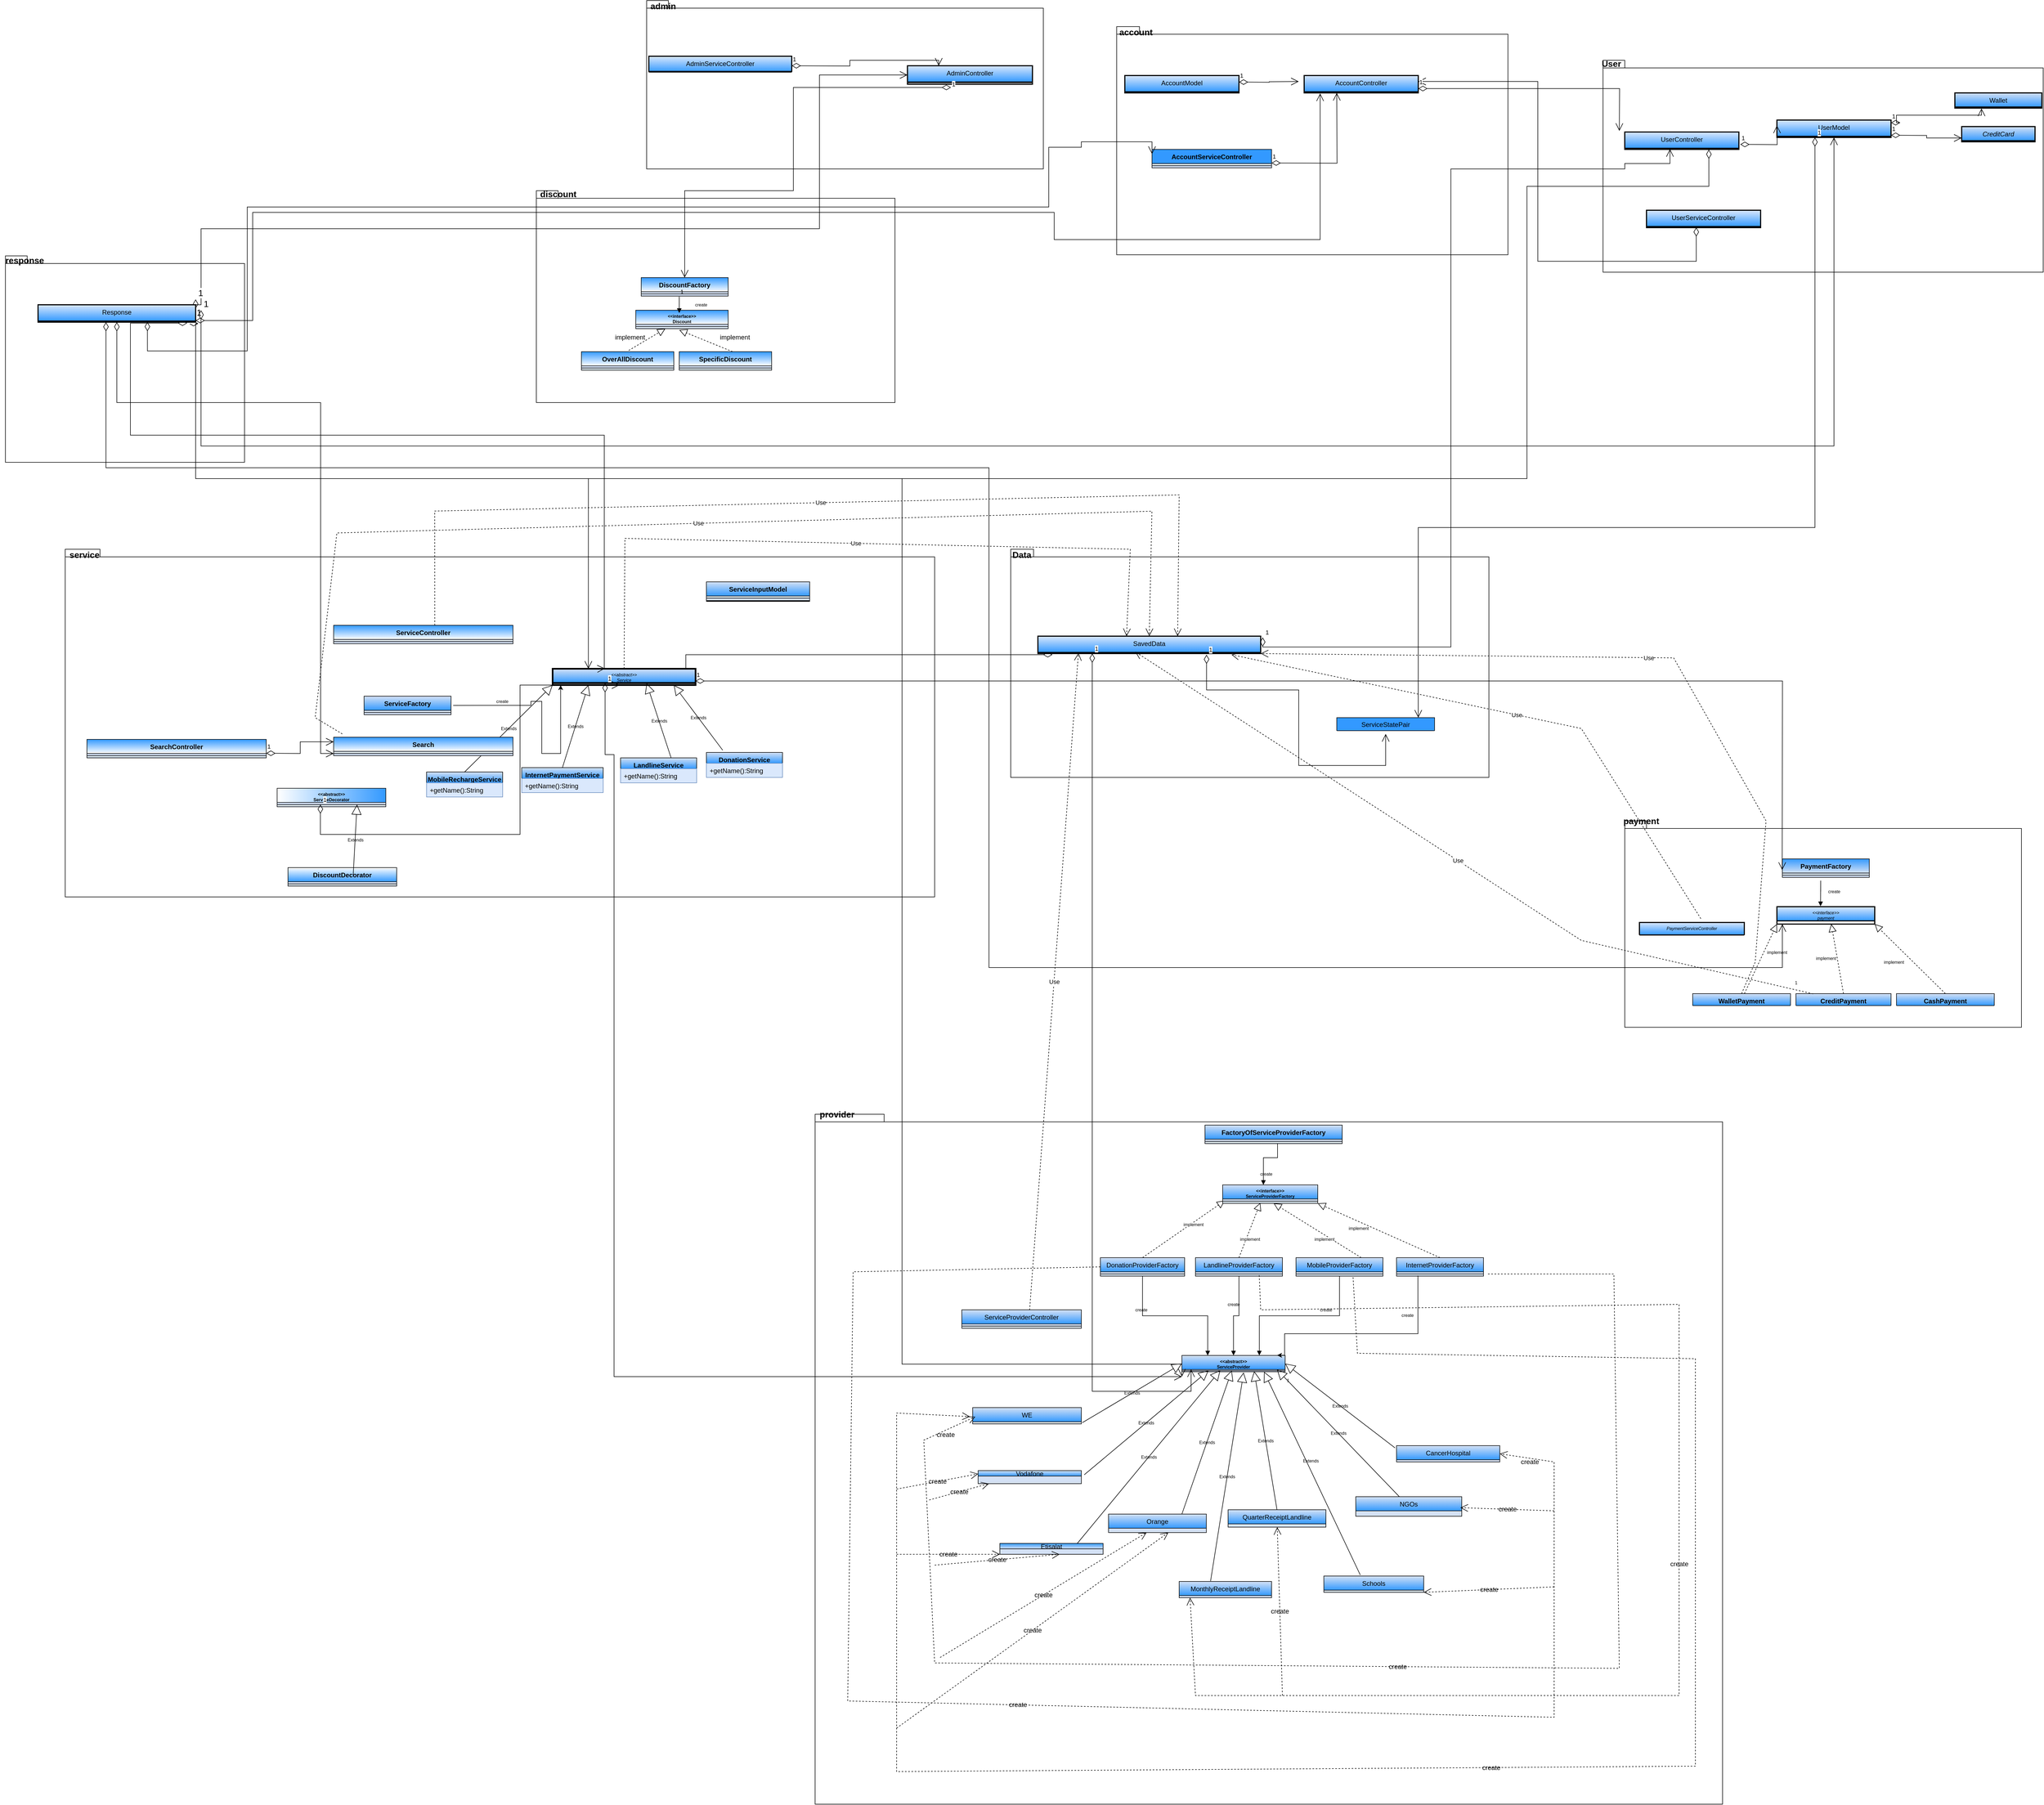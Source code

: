 <mxfile version="20.7.4" type="device"><diagram id="MxCA9DmUgTE2DWdyBsfR" name="Page-1"><mxGraphModel dx="7641" dy="3333" grid="1" gridSize="10" guides="1" tooltips="1" connect="1" arrows="1" fold="1" page="1" pageScale="1" pageWidth="827" pageHeight="1169" math="0" shadow="0"><root><mxCell id="0"/><mxCell id="1" parent="0"/><mxCell id="g6APi75Qg_-XQfw0F0df-31" value="" style="shape=folder;fontStyle=1;spacingTop=10;tabWidth=40;tabHeight=14;tabPosition=left;html=1;fontSize=16;" parent="1" vertex="1"><mxGeometry x="-2180" y="-630" width="440" height="380" as="geometry"/></mxCell><mxCell id="g6APi75Qg_-XQfw0F0df-29" value="" style="shape=folder;fontStyle=1;spacingTop=10;tabWidth=40;tabHeight=14;tabPosition=left;html=1;fontSize=16;" parent="1" vertex="1"><mxGeometry x="760" y="-990" width="810" height="390" as="geometry"/></mxCell><mxCell id="g6APi75Qg_-XQfw0F0df-27" value="" style="shape=folder;fontStyle=1;spacingTop=10;tabWidth=40;tabHeight=14;tabPosition=left;html=1;fontSize=16;" parent="1" vertex="1"><mxGeometry x="-135" y="-1052" width="720" height="420" as="geometry"/></mxCell><mxCell id="g6APi75Qg_-XQfw0F0df-25" value="" style="shape=folder;fontStyle=1;spacingTop=10;tabWidth=40;tabHeight=14;tabPosition=left;html=1;fontSize=16;" parent="1" vertex="1"><mxGeometry x="-1000" y="-1100" width="730" height="310" as="geometry"/></mxCell><mxCell id="g6APi75Qg_-XQfw0F0df-23" value="" style="shape=folder;fontStyle=1;spacingTop=10;tabWidth=40;tabHeight=14;tabPosition=left;html=1;fontSize=16;" parent="1" vertex="1"><mxGeometry x="-1203" y="-750" width="660" height="390" as="geometry"/></mxCell><mxCell id="g6APi75Qg_-XQfw0F0df-21" value="" style="shape=folder;fontStyle=1;spacingTop=10;tabWidth=40;tabHeight=14;tabPosition=left;html=1;fontSize=16;" parent="1" vertex="1"><mxGeometry x="-330" y="-90" width="880" height="420" as="geometry"/></mxCell><mxCell id="g6APi75Qg_-XQfw0F0df-19" value="" style="shape=folder;fontStyle=1;spacingTop=10;tabWidth=40;tabHeight=14;tabPosition=left;html=1;fontSize=16;" parent="1" vertex="1"><mxGeometry x="-2070" y="-90" width="1600" height="640" as="geometry"/></mxCell><mxCell id="g6APi75Qg_-XQfw0F0df-16" value="" style="shape=folder;fontStyle=1;spacingTop=10;tabWidth=40;tabHeight=14;tabPosition=left;html=1;fontSize=16;" parent="1" vertex="1"><mxGeometry x="800" y="410" width="730" height="380" as="geometry"/></mxCell><mxCell id="g6APi75Qg_-XQfw0F0df-14" value="" style="shape=folder;fontStyle=1;spacingTop=10;tabWidth=40;tabHeight=14;tabPosition=left;html=1;" parent="1" vertex="1"><mxGeometry x="-690" y="950" width="1670" height="1270" as="geometry"/></mxCell><mxCell id="0nbq_HF__sVfNyz1H9Xw-1" value="&lt;&lt;abstract&gt;&gt;&#10;Service" style="swimlane;fontStyle=2;align=center;verticalAlign=top;childLayout=stackLayout;horizontal=1;startSize=26;horizontalStack=0;resizeParent=1;resizeLast=0;collapsible=1;marginBottom=0;rounded=0;shadow=0;strokeWidth=3;gradientColor=#3399FF;fillColor=#D4E1F5;labelBackgroundColor=none;fontSize=8;" parent="1" vertex="1"><mxGeometry x="-1173" y="130" width="263" height="30" as="geometry"><mxRectangle x="230" y="140" width="160" height="26" as="alternateBounds"/></mxGeometry></mxCell><mxCell id="0nbq_HF__sVfNyz1H9Xw-8" value="" style="line;html=1;strokeWidth=2;align=left;verticalAlign=middle;spacingTop=-1;spacingLeft=3;spacingRight=3;rotatable=0;labelPosition=right;points=[];portConstraint=eastwest;labelBackgroundColor=none;" parent="0nbq_HF__sVfNyz1H9Xw-1" vertex="1"><mxGeometry y="26" width="263" height="2" as="geometry"/></mxCell><mxCell id="oKRGiS_RN6LqY2o-rnHj-1" value="DiscountDecorator" style="swimlane;fontStyle=1;align=center;verticalAlign=top;childLayout=stackLayout;horizontal=1;startSize=26;horizontalStack=0;resizeParent=1;resizeParentMax=0;resizeLast=0;collapsible=1;marginBottom=0;gradientColor=#3399FF;swimlaneFillColor=#D4E1F5;gradientDirection=south;labelBackgroundColor=none;" parent="1" vertex="1"><mxGeometry x="-1660" y="496" width="200" height="34" as="geometry"/></mxCell><mxCell id="oKRGiS_RN6LqY2o-rnHj-2" value="" style="line;strokeWidth=1;fillColor=none;align=left;verticalAlign=middle;spacingTop=-1;spacingLeft=3;spacingRight=3;rotatable=0;labelPosition=right;points=[];portConstraint=eastwest;labelBackgroundColor=none;" parent="oKRGiS_RN6LqY2o-rnHj-1" vertex="1"><mxGeometry y="26" width="200" height="8" as="geometry"/></mxCell><mxCell id="hwzqu6DwTPWVY8y3zjo7-1" value="MobileRechargeService‏&#10;&#10;" style="swimlane;fontStyle=1;align=center;verticalAlign=top;childLayout=stackLayout;horizontal=1;startSize=20;horizontalStack=0;resizeParent=1;resizeParentMax=0;resizeLast=0;collapsible=1;marginBottom=0;gradientColor=#3399FF;fillColor=#D4E1F5;labelBackgroundColor=none;" parent="1" vertex="1"><mxGeometry x="-1405" y="320" width="140" height="46" as="geometry"><mxRectangle x="110" y="240" width="180" height="40" as="alternateBounds"/></mxGeometry></mxCell><mxCell id="hwzqu6DwTPWVY8y3zjo7-2" value="+getName():String" style="text;strokeColor=#6c8ebf;fillColor=#dae8fc;align=left;verticalAlign=top;spacingLeft=4;spacingRight=4;overflow=hidden;rotatable=0;points=[[0,0.5],[1,0.5]];portConstraint=eastwest;labelBackgroundColor=none;" parent="hwzqu6DwTPWVY8y3zjo7-1" vertex="1"><mxGeometry y="20" width="140" height="26" as="geometry"/></mxCell><mxCell id="hwzqu6DwTPWVY8y3zjo7-3" value="InternetPaymentService‏" style="swimlane;fontStyle=1;align=center;verticalAlign=top;childLayout=stackLayout;horizontal=1;startSize=20;horizontalStack=0;resizeParent=1;resizeParentMax=0;resizeLast=0;collapsible=1;marginBottom=0;gradientColor=#3399FF;fillColor=#D4E1F5;labelBackgroundColor=none;" parent="1" vertex="1"><mxGeometry x="-1230" y="312" width="150" height="46" as="geometry"><mxRectangle x="260" y="240" width="180" height="30" as="alternateBounds"/></mxGeometry></mxCell><mxCell id="hwzqu6DwTPWVY8y3zjo7-4" value="+getName():String" style="text;strokeColor=#6c8ebf;fillColor=#dae8fc;align=left;verticalAlign=top;spacingLeft=4;spacingRight=4;overflow=hidden;rotatable=0;points=[[0,0.5],[1,0.5]];portConstraint=eastwest;labelBackgroundColor=none;" parent="hwzqu6DwTPWVY8y3zjo7-3" vertex="1"><mxGeometry y="20" width="150" height="26" as="geometry"/></mxCell><mxCell id="hwzqu6DwTPWVY8y3zjo7-5" value="DonationService" style="swimlane;fontStyle=1;align=center;verticalAlign=top;childLayout=stackLayout;horizontal=1;startSize=20;horizontalStack=0;resizeParent=1;resizeParentMax=0;resizeLast=0;collapsible=1;marginBottom=0;gradientColor=#3399FF;fillColor=#D4E1F5;labelBackgroundColor=none;" parent="1" vertex="1"><mxGeometry x="-890" y="284" width="140" height="46" as="geometry"/></mxCell><mxCell id="hwzqu6DwTPWVY8y3zjo7-6" value="+getName():String" style="text;strokeColor=#6c8ebf;fillColor=#dae8fc;align=left;verticalAlign=top;spacingLeft=4;spacingRight=4;overflow=hidden;rotatable=0;points=[[0,0.5],[1,0.5]];portConstraint=eastwest;labelBackgroundColor=none;" parent="hwzqu6DwTPWVY8y3zjo7-5" vertex="1"><mxGeometry y="20" width="140" height="26" as="geometry"/></mxCell><mxCell id="hwzqu6DwTPWVY8y3zjo7-8" value="Extends" style="endArrow=block;endSize=16;endFill=0;html=1;rounded=0;labelBackgroundColor=none;fontSize=8;exitX=0.5;exitY=0;exitDx=0;exitDy=0;entryX=0;entryY=1;entryDx=0;entryDy=0;" parent="1" source="hwzqu6DwTPWVY8y3zjo7-1" edge="1" target="0nbq_HF__sVfNyz1H9Xw-1"><mxGeometry width="160" relative="1" as="geometry"><mxPoint x="-1198" y="517.14" as="sourcePoint"/><mxPoint x="-1183" y="520" as="targetPoint"/></mxGeometry></mxCell><mxCell id="hwzqu6DwTPWVY8y3zjo7-9" value="Extends" style="endArrow=block;endSize=16;endFill=0;html=1;rounded=0;labelBackgroundColor=none;fontSize=8;exitX=0.5;exitY=0;exitDx=0;exitDy=0;entryX=0.25;entryY=1;entryDx=0;entryDy=0;" parent="1" source="hwzqu6DwTPWVY8y3zjo7-3" target="0nbq_HF__sVfNyz1H9Xw-1" edge="1"><mxGeometry width="160" relative="1" as="geometry"><mxPoint x="-1198" y="517.14" as="sourcePoint"/><mxPoint x="-1113" y="520" as="targetPoint"/></mxGeometry></mxCell><mxCell id="hwzqu6DwTPWVY8y3zjo7-10" value="Extends" style="endArrow=block;endSize=16;endFill=0;html=1;rounded=0;labelBackgroundColor=none;fontSize=8;exitX=0.5;exitY=0;exitDx=0;exitDy=0;" parent="1" edge="1"><mxGeometry width="160" relative="1" as="geometry"><mxPoint x="-955" y="294" as="sourcePoint"/><mxPoint x="-1000" y="156.86" as="targetPoint"/></mxGeometry></mxCell><mxCell id="hwzqu6DwTPWVY8y3zjo7-11" value="Extends" style="endArrow=block;endSize=16;endFill=0;html=1;rounded=0;labelBackgroundColor=none;fontSize=8;" parent="1" edge="1"><mxGeometry width="160" relative="1" as="geometry"><mxPoint x="-860" y="280" as="sourcePoint"/><mxPoint x="-950" y="160" as="targetPoint"/></mxGeometry></mxCell><mxCell id="wmqueep-qsNHNQ5QG1tX-1" value="Search" style="swimlane;fontStyle=1;align=center;verticalAlign=top;childLayout=stackLayout;horizontal=1;startSize=26;horizontalStack=0;resizeParent=1;resizeParentMax=0;resizeLast=0;collapsible=1;marginBottom=0;labelBackgroundColor=none;fillColor=#3399FF;swimlaneFillColor=#D4E1F5;gradientColor=#ffffff;" parent="1" vertex="1"><mxGeometry x="-1576" y="256" width="330" height="34" as="geometry"/></mxCell><mxCell id="wmqueep-qsNHNQ5QG1tX-2" value="" style="line;strokeWidth=1;fillColor=none;align=left;verticalAlign=middle;spacingTop=-1;spacingLeft=3;spacingRight=3;rotatable=0;labelPosition=right;points=[];portConstraint=eastwest;labelBackgroundColor=none;" parent="wmqueep-qsNHNQ5QG1tX-1" vertex="1"><mxGeometry y="26" width="330" height="8" as="geometry"/></mxCell><mxCell id="CZRh-O0YBEy1VJtrADf2-1" value="SearchController" style="swimlane;fontStyle=1;align=center;verticalAlign=top;childLayout=stackLayout;horizontal=1;startSize=26;horizontalStack=0;resizeParent=1;resizeParentMax=0;resizeLast=0;collapsible=1;marginBottom=0;labelBackgroundColor=none;fillColor=#3399FF;swimlaneFillColor=#D4E1F5;gradientColor=#ffffff;" parent="1" vertex="1"><mxGeometry x="-2030" y="260" width="330" height="34" as="geometry"/></mxCell><mxCell id="CZRh-O0YBEy1VJtrADf2-2" value="" style="line;strokeWidth=1;fillColor=none;align=left;verticalAlign=middle;spacingTop=-1;spacingLeft=3;spacingRight=3;rotatable=0;labelPosition=right;points=[];portConstraint=eastwest;labelBackgroundColor=none;" parent="CZRh-O0YBEy1VJtrADf2-1" vertex="1"><mxGeometry y="26" width="330" height="8" as="geometry"/></mxCell><mxCell id="CZRh-O0YBEy1VJtrADf2-12" value="ServiceController" style="swimlane;fontStyle=1;align=center;verticalAlign=top;childLayout=stackLayout;horizontal=1;startSize=26;horizontalStack=0;resizeParent=1;resizeParentMax=0;resizeLast=0;collapsible=1;marginBottom=0;labelBackgroundColor=none;fillColor=#3399FF;swimlaneFillColor=#D4E1F5;gradientColor=#ffffff;" parent="1" vertex="1"><mxGeometry x="-1576" y="50" width="330" height="34" as="geometry"/></mxCell><mxCell id="CZRh-O0YBEy1VJtrADf2-13" value="" style="line;strokeWidth=1;fillColor=none;align=left;verticalAlign=middle;spacingTop=-1;spacingLeft=3;spacingRight=3;rotatable=0;labelPosition=right;points=[];portConstraint=eastwest;labelBackgroundColor=none;" parent="CZRh-O0YBEy1VJtrADf2-12" vertex="1"><mxGeometry y="26" width="330" height="8" as="geometry"/></mxCell><mxCell id="ZnuAEzav-hfkOC6uGD0J-1" value="&lt;&lt;abstract&gt;&gt;&#10;ServiceDecorator" style="swimlane;fontStyle=1;align=center;verticalAlign=top;childLayout=stackLayout;horizontal=1;startSize=26;horizontalStack=0;resizeParent=1;resizeParentMax=0;resizeLast=0;collapsible=1;marginBottom=0;fillColor=default;gradientColor=#3399FF;swimlaneFillColor=#D4E1F5;gradientDirection=east;strokeColor=#080808;labelBackgroundColor=none;fontSize=8;" parent="1" vertex="1"><mxGeometry x="-1680" y="350" width="200" height="34" as="geometry"/></mxCell><mxCell id="ZnuAEzav-hfkOC6uGD0J-4" value="" style="line;strokeWidth=1;fillColor=none;align=left;verticalAlign=middle;spacingTop=-1;spacingLeft=3;spacingRight=3;rotatable=0;labelPosition=right;points=[];portConstraint=eastwest;labelBackgroundColor=none;" parent="ZnuAEzav-hfkOC6uGD0J-1" vertex="1"><mxGeometry y="26" width="200" height="8" as="geometry"/></mxCell><mxCell id="ysjDY0-GTbzGOERLogh4-1" value="Extends" style="endArrow=block;endSize=16;endFill=0;html=1;rounded=0;labelBackgroundColor=none;fontSize=8;exitX=0.5;exitY=0;exitDx=0;exitDy=0;entryX=0.385;entryY=1.092;entryDx=0;entryDy=0;entryPerimeter=0;" parent="1" edge="1"><mxGeometry width="160" relative="1" as="geometry"><mxPoint x="-1540.0" y="509.45" as="sourcePoint"/><mxPoint x="-1533" y="380.002" as="targetPoint"/></mxGeometry></mxCell><mxCell id="VIilFePxg561vshK-GH5-1" value="ServiceFactory" style="swimlane;fontStyle=1;align=center;verticalAlign=top;childLayout=stackLayout;horizontal=1;startSize=26;horizontalStack=0;resizeParent=1;resizeParentMax=0;resizeLast=0;collapsible=1;marginBottom=0;fillColor=#D4E1F5;gradientColor=#3399FF;swimlaneFillColor=#D4E1F5;labelBackgroundColor=none;" parent="1" vertex="1"><mxGeometry x="-1520" y="180.44" width="160" height="34" as="geometry"/></mxCell><mxCell id="VIilFePxg561vshK-GH5-2" value="" style="line;strokeWidth=1;fillColor=none;align=left;verticalAlign=middle;spacingTop=-1;spacingLeft=3;spacingRight=3;rotatable=0;labelPosition=right;points=[];portConstraint=eastwest;labelBackgroundColor=none;" parent="VIilFePxg561vshK-GH5-1" vertex="1"><mxGeometry y="26" width="160" height="8" as="geometry"/></mxCell><mxCell id="VIilFePxg561vshK-GH5-4" style="edgeStyle=orthogonalEdgeStyle;rounded=0;orthogonalLoop=1;jettySize=auto;html=1;exitX=1;exitY=0.5;exitDx=0;exitDy=0;labelBackgroundColor=none;entryX=0.056;entryY=2.095;entryDx=0;entryDy=0;entryPerimeter=0;" parent="1" target="0nbq_HF__sVfNyz1H9Xw-8" edge="1"><mxGeometry relative="1" as="geometry"><mxPoint x="-1173" y="166" as="targetPoint"/><Array as="points"><mxPoint x="-1213" y="197"/><mxPoint x="-1213" y="190"/><mxPoint x="-1193" y="190"/><mxPoint x="-1193" y="286"/><mxPoint x="-1158" y="286"/></Array><mxPoint x="-1356.0" y="197.44" as="sourcePoint"/></mxGeometry></mxCell><mxCell id="VIilFePxg561vshK-GH5-5" value="create" style="text;html=1;align=center;verticalAlign=middle;resizable=0;points=[];autosize=1;strokeColor=none;fillColor=none;fontSize=8;" parent="1" vertex="1"><mxGeometry x="-1286" y="180.44" width="40" height="20" as="geometry"/></mxCell><mxCell id="VIilFePxg561vshK-GH5-6" value="ServiceInputModel" style="swimlane;fontStyle=1;align=center;verticalAlign=top;childLayout=stackLayout;horizontal=1;startSize=26;horizontalStack=0;resizeParent=1;resizeParentMax=0;resizeLast=0;collapsible=1;marginBottom=0;fillColor=#D4E1F5;gradientColor=#3399FF;swimlaneFillColor=#D4E1F5;labelBackgroundColor=none;" parent="1" vertex="1"><mxGeometry x="-890" y="-30" width="190" height="36" as="geometry"/></mxCell><mxCell id="VIilFePxg561vshK-GH5-7" value="" style="line;strokeWidth=1;fillColor=none;align=left;verticalAlign=middle;spacingTop=-1;spacingLeft=3;spacingRight=3;rotatable=0;labelPosition=right;points=[];portConstraint=eastwest;labelBackgroundColor=none;" parent="VIilFePxg561vshK-GH5-6" vertex="1"><mxGeometry y="26" width="190" height="8" as="geometry"/></mxCell><mxCell id="VIilFePxg561vshK-GH5-18" value="" style="line;html=1;strokeWidth=2;align=left;verticalAlign=middle;spacingTop=-1;spacingLeft=3;spacingRight=3;rotatable=0;labelPosition=right;points=[];portConstraint=eastwest;labelBackgroundColor=none;" parent="VIilFePxg561vshK-GH5-6" vertex="1"><mxGeometry y="34" width="190" height="2" as="geometry"/></mxCell><mxCell id="IxCHJ8plupsOn8tuI9u_-5" value="1" style="endArrow=open;html=1;endSize=12;startArrow=diamondThin;startSize=14;startFill=0;edgeStyle=orthogonalEdgeStyle;align=left;verticalAlign=bottom;rounded=0;fontSize=11;exitX=0.398;exitY=0.493;exitDx=0;exitDy=0;exitPerimeter=0;" parent="1" source="ZnuAEzav-hfkOC6uGD0J-4" edge="1"><mxGeometry x="-1" y="3" relative="1" as="geometry"><mxPoint x="-1481.2" y="401.46" as="sourcePoint"/><mxPoint x="-1050" y="160" as="targetPoint"/><Array as="points"><mxPoint x="-1480" y="435"/><mxPoint x="-1233" y="435"/><mxPoint x="-1233" y="408"/></Array></mxGeometry></mxCell><mxCell id="IxCHJ8plupsOn8tuI9u_-6" value="1" style="endArrow=open;html=1;endSize=12;startArrow=diamondThin;startSize=14;startFill=0;edgeStyle=orthogonalEdgeStyle;align=left;verticalAlign=bottom;rounded=0;fontSize=11;entryX=0;entryY=0.25;entryDx=0;entryDy=0;" parent="1" target="wmqueep-qsNHNQ5QG1tX-1" edge="1"><mxGeometry x="-1" y="3" relative="1" as="geometry"><mxPoint x="-1700" y="285.47" as="sourcePoint"/><mxPoint x="-1603" y="280" as="targetPoint"/></mxGeometry></mxCell><mxCell id="_0qMCpkSsSkRm95nYhLF-1" value="CreditCard" style="swimlane;fontStyle=2;align=center;verticalAlign=top;childLayout=stackLayout;horizontal=1;startSize=26;horizontalStack=0;resizeParent=1;resizeLast=0;collapsible=1;marginBottom=0;rounded=0;shadow=0;strokeWidth=2;fillColor=#D4E1F5;strokeColor=#000000;gradientColor=#3399FF;labelBackgroundColor=none;swimlaneFillColor=#D4E1F5;" parent="1" vertex="1"><mxGeometry x="1420" y="-868" width="135" height="28" as="geometry"><mxRectangle x="230" y="140" width="160" height="26" as="alternateBounds"/></mxGeometry></mxCell><mxCell id="_0qMCpkSsSkRm95nYhLF-11" value="UserModel" style="swimlane;fontStyle=0;align=center;verticalAlign=top;childLayout=stackLayout;horizontal=1;startSize=30;horizontalStack=0;resizeParent=1;resizeLast=0;collapsible=1;marginBottom=0;rounded=0;shadow=0;strokeWidth=2;fillColor=#dae8fc;strokeColor=#000000;gradientColor=#3399FF;labelBackgroundColor=none;swimlaneFillColor=#D4E1F5;" parent="1" vertex="1"><mxGeometry x="1080" y="-880" width="210" height="32" as="geometry"><mxRectangle x="550" y="140" width="160" height="26" as="alternateBounds"/></mxGeometry></mxCell><mxCell id="_0qMCpkSsSkRm95nYhLF-18" value="" style="line;html=1;strokeWidth=2;align=left;verticalAlign=middle;spacingTop=-1;spacingLeft=3;spacingRight=3;rotatable=0;labelPosition=right;points=[];portConstraint=eastwest;labelBackgroundColor=none;" parent="_0qMCpkSsSkRm95nYhLF-11" vertex="1"><mxGeometry y="30" width="210" height="2" as="geometry"/></mxCell><mxCell id="_0qMCpkSsSkRm95nYhLF-27" value="Wallet" style="swimlane;fontStyle=0;align=center;verticalAlign=top;childLayout=stackLayout;horizontal=1;startSize=26;horizontalStack=0;resizeParent=1;resizeLast=0;collapsible=1;marginBottom=0;rounded=0;shadow=0;strokeWidth=2;fillColor=#D4E1F5;gradientColor=#3399FF;strokeColor=#000000;labelBackgroundColor=none;swimlaneFillColor=#D4E1F5;" parent="1" vertex="1"><mxGeometry x="1407.5" y="-930" width="160" height="28" as="geometry"><mxRectangle x="550" y="140" width="160" height="26" as="alternateBounds"/></mxGeometry></mxCell><mxCell id="_0qMCpkSsSkRm95nYhLF-29" value="" style="line;html=1;strokeWidth=2;align=left;verticalAlign=middle;spacingTop=-1;spacingLeft=3;spacingRight=3;rotatable=0;labelPosition=right;points=[];portConstraint=eastwest;labelBackgroundColor=none;" parent="_0qMCpkSsSkRm95nYhLF-27" vertex="1"><mxGeometry y="26" width="160" height="2" as="geometry"/></mxCell><mxCell id="_0qMCpkSsSkRm95nYhLF-34" value="1" style="endArrow=open;html=1;endSize=12;startArrow=diamondThin;startSize=14;startFill=0;edgeStyle=orthogonalEdgeStyle;align=left;verticalAlign=bottom;rounded=0;entryX=0;entryY=0.75;entryDx=0;entryDy=0;labelBackgroundColor=none;exitX=1.025;exitY=0.958;exitDx=0;exitDy=0;exitPerimeter=0;" parent="1" edge="1" target="_0qMCpkSsSkRm95nYhLF-1"><mxGeometry x="-1" y="3" relative="1" as="geometry"><mxPoint x="1290" y="-852.1" as="sourcePoint"/><mxPoint x="1374.41" y="-650" as="targetPoint"/></mxGeometry></mxCell><mxCell id="_0qMCpkSsSkRm95nYhLF-49" value="1" style="endArrow=open;html=1;endSize=12;startArrow=diamondThin;startSize=14;startFill=0;edgeStyle=orthogonalEdgeStyle;align=left;verticalAlign=bottom;rounded=0;exitX=1.012;exitY=0.64;exitDx=0;exitDy=0;exitPerimeter=0;" parent="1" edge="1"><mxGeometry x="-1" y="3" relative="1" as="geometry"><mxPoint x="1012.52" y="-835.2" as="sourcePoint"/><mxPoint x="1080" y="-870" as="targetPoint"/></mxGeometry></mxCell><mxCell id="H0Ql5X8dDp-p_lCUFSKD-9" value="AccountServiceController" style="swimlane;fontStyle=1;align=center;verticalAlign=top;childLayout=stackLayout;horizontal=1;startSize=26;horizontalStack=0;resizeParent=1;resizeParentMax=0;resizeLast=0;collapsible=1;marginBottom=0;labelBackgroundColor=none;swimlaneFillColor=#D4E1F5;fillColor=#3399FF;" parent="1" vertex="1"><mxGeometry x="-70" y="-826" width="220" height="34" as="geometry"/></mxCell><mxCell id="H0Ql5X8dDp-p_lCUFSKD-15" value="" style="line;strokeWidth=1;fillColor=none;align=left;verticalAlign=middle;spacingTop=-1;spacingLeft=3;spacingRight=3;rotatable=0;labelPosition=right;points=[];portConstraint=eastwest;labelBackgroundColor=none;" parent="H0Ql5X8dDp-p_lCUFSKD-9" vertex="1"><mxGeometry y="26" width="220" height="8" as="geometry"/></mxCell><mxCell id="H0Ql5X8dDp-p_lCUFSKD-32" value="1" style="endArrow=open;html=1;endSize=12;startArrow=diamondThin;startSize=14;startFill=0;edgeStyle=orthogonalEdgeStyle;align=left;verticalAlign=bottom;rounded=0;exitX=0.436;exitY=0.762;exitDx=0;exitDy=0;exitPerimeter=0;" parent="1" edge="1" source="ezy-nkK4NmTLZG34NIA7-8"><mxGeometry x="-1" y="3" relative="1" as="geometry"><mxPoint x="820" y="-620" as="sourcePoint"/><mxPoint x="420" y="-951" as="targetPoint"/><Array as="points"><mxPoint x="932" y="-620"/><mxPoint x="640" y="-620"/><mxPoint x="640" y="-951"/></Array></mxGeometry></mxCell><mxCell id="H0Ql5X8dDp-p_lCUFSKD-33" value="1" style="endArrow=open;html=1;endSize=12;startArrow=diamondThin;startSize=14;startFill=0;edgeStyle=orthogonalEdgeStyle;align=left;verticalAlign=bottom;rounded=0;exitX=1;exitY=0.75;exitDx=0;exitDy=0;" parent="1" source="ezy-nkK4NmTLZG34NIA7-9" edge="1"><mxGeometry x="-1" y="3" relative="1" as="geometry"><mxPoint x="310" y="-865" as="sourcePoint"/><mxPoint x="790" y="-860" as="targetPoint"/></mxGeometry></mxCell><mxCell id="H0Ql5X8dDp-p_lCUFSKD-34" value="1" style="endArrow=open;html=1;endSize=12;startArrow=diamondThin;startSize=14;startFill=0;edgeStyle=orthogonalEdgeStyle;align=left;verticalAlign=bottom;rounded=0;entryX=0;entryY=0.5;entryDx=0;entryDy=0;" parent="1" edge="1"><mxGeometry x="-1" y="3" relative="1" as="geometry"><mxPoint x="90" y="-950" as="sourcePoint"/><mxPoint x="200" y="-951.0" as="targetPoint"/></mxGeometry></mxCell><mxCell id="H0Ql5X8dDp-p_lCUFSKD-35" value="1" style="endArrow=open;html=1;endSize=12;startArrow=diamondThin;startSize=14;startFill=0;edgeStyle=orthogonalEdgeStyle;align=left;verticalAlign=bottom;rounded=0;exitX=1;exitY=0.5;exitDx=0;exitDy=0;" parent="1" edge="1"><mxGeometry x="-1" y="3" relative="1" as="geometry"><mxPoint x="150" y="-801" as="sourcePoint"/><mxPoint x="270" y="-930" as="targetPoint"/></mxGeometry></mxCell><mxCell id="X-5-sUgnjq5vvUs-SHBB-1" value="AdminServiceController" style="swimlane;fontStyle=0;align=center;verticalAlign=top;childLayout=stackLayout;horizontal=1;startSize=30;horizontalStack=0;resizeParent=1;resizeLast=0;collapsible=1;marginBottom=0;rounded=0;shadow=0;strokeWidth=2;fillColor=#dae8fc;strokeColor=#000000;gradientColor=#3399FF;labelBackgroundColor=none;" parent="1" vertex="1"><mxGeometry x="-996" y="-997.5" width="263" height="29" as="geometry"><mxRectangle x="550" y="140" width="160" height="26" as="alternateBounds"/></mxGeometry></mxCell><mxCell id="X-5-sUgnjq5vvUs-SHBB-3" value="" style="line;html=1;strokeWidth=2;align=left;verticalAlign=middle;spacingTop=-1;spacingLeft=3;spacingRight=3;rotatable=0;labelPosition=right;points=[];portConstraint=eastwest;labelBackgroundColor=none;" parent="X-5-sUgnjq5vvUs-SHBB-1" vertex="1"><mxGeometry y="27" width="263" height="2" as="geometry"/></mxCell><mxCell id="X-5-sUgnjq5vvUs-SHBB-13" value="AdminController" style="swimlane;fontStyle=0;align=center;verticalAlign=top;childLayout=stackLayout;horizontal=1;startSize=30;horizontalStack=0;resizeParent=1;resizeLast=0;collapsible=1;marginBottom=0;rounded=0;shadow=0;strokeWidth=2;fillColor=#dae8fc;strokeColor=#000000;gradientColor=#3399FF;labelBackgroundColor=none;" parent="1" vertex="1"><mxGeometry x="-520" y="-980" width="230" height="34" as="geometry"><mxRectangle x="550" y="140" width="160" height="26" as="alternateBounds"/></mxGeometry></mxCell><mxCell id="X-5-sUgnjq5vvUs-SHBB-15" value="" style="line;html=1;strokeWidth=2;align=left;verticalAlign=middle;spacingTop=-1;spacingLeft=3;spacingRight=3;rotatable=0;labelPosition=right;points=[];portConstraint=eastwest;labelBackgroundColor=none;" parent="X-5-sUgnjq5vvUs-SHBB-13" vertex="1"><mxGeometry y="30" width="230" height="2" as="geometry"/></mxCell><mxCell id="X-5-sUgnjq5vvUs-SHBB-30" value="1" style="endArrow=open;html=1;endSize=12;startArrow=diamondThin;startSize=14;startFill=0;edgeStyle=orthogonalEdgeStyle;align=left;verticalAlign=bottom;rounded=0;entryX=0.25;entryY=0;entryDx=0;entryDy=0;" parent="1" edge="1" target="X-5-sUgnjq5vvUs-SHBB-13"><mxGeometry x="-1" y="3" relative="1" as="geometry"><mxPoint x="-733" y="-980" as="sourcePoint"/><mxPoint x="-643" y="-980" as="targetPoint"/></mxGeometry></mxCell><mxCell id="f0xuc7QhD7m66O-ssd9b-1" value="&lt;&lt;interface&gt;&gt;&#10;Discount" style="swimlane;fontStyle=1;align=center;verticalAlign=top;childLayout=stackLayout;horizontal=1;startSize=26;horizontalStack=0;resizeParent=1;resizeParentMax=0;resizeLast=0;collapsible=1;marginBottom=0;labelBackgroundColor=none;fontSize=8;fillColor=#3399FF;swimlaneFillColor=#D4E1F5;gradientColor=#ffffff;" parent="1" vertex="1"><mxGeometry x="-1020" y="-530" width="170" height="34" as="geometry"/></mxCell><mxCell id="f0xuc7QhD7m66O-ssd9b-2" value="" style="line;strokeWidth=1;fillColor=none;align=left;verticalAlign=middle;spacingTop=-1;spacingLeft=3;spacingRight=3;rotatable=0;labelPosition=right;points=[];portConstraint=eastwest;labelBackgroundColor=none;" parent="f0xuc7QhD7m66O-ssd9b-1" vertex="1"><mxGeometry y="26" width="170" height="8" as="geometry"/></mxCell><mxCell id="f0xuc7QhD7m66O-ssd9b-4" value="DiscountFactory" style="swimlane;fontStyle=1;align=center;verticalAlign=top;childLayout=stackLayout;horizontal=1;startSize=26;horizontalStack=0;resizeParent=1;resizeParentMax=0;resizeLast=0;collapsible=1;marginBottom=0;labelBackgroundColor=none;fillColor=#3399FF;swimlaneFillColor=#D4E1F5;gradientColor=#ffffff;" parent="1" vertex="1"><mxGeometry x="-1010" y="-590" width="160" height="34" as="geometry"/></mxCell><mxCell id="f0xuc7QhD7m66O-ssd9b-5" value="" style="line;strokeWidth=1;fillColor=none;align=left;verticalAlign=middle;spacingTop=-1;spacingLeft=3;spacingRight=3;rotatable=0;labelPosition=right;points=[];portConstraint=eastwest;labelBackgroundColor=none;" parent="f0xuc7QhD7m66O-ssd9b-4" vertex="1"><mxGeometry y="26" width="160" height="8" as="geometry"/></mxCell><mxCell id="f0xuc7QhD7m66O-ssd9b-7" value="SpecificDiscount" style="swimlane;fontStyle=1;align=center;verticalAlign=top;childLayout=stackLayout;horizontal=1;startSize=26;horizontalStack=0;resizeParent=1;resizeParentMax=0;resizeLast=0;collapsible=1;marginBottom=0;labelBackgroundColor=none;fillColor=#3399FF;swimlaneFillColor=#D4E1F5;gradientColor=#ffffff;" parent="1" vertex="1"><mxGeometry x="-940" y="-453.66" width="170" height="34" as="geometry"/></mxCell><mxCell id="f0xuc7QhD7m66O-ssd9b-8" value="" style="line;strokeWidth=1;fillColor=none;align=left;verticalAlign=middle;spacingTop=-1;spacingLeft=3;spacingRight=3;rotatable=0;labelPosition=right;points=[];portConstraint=eastwest;labelBackgroundColor=none;" parent="f0xuc7QhD7m66O-ssd9b-7" vertex="1"><mxGeometry y="26" width="170" height="8" as="geometry"/></mxCell><mxCell id="f0xuc7QhD7m66O-ssd9b-10" value="OverAllDiscount" style="swimlane;fontStyle=1;align=center;verticalAlign=top;childLayout=stackLayout;horizontal=1;startSize=26;horizontalStack=0;resizeParent=1;resizeParentMax=0;resizeLast=0;collapsible=1;marginBottom=0;labelBackgroundColor=none;fillColor=#3399FF;swimlaneFillColor=#D4E1F5;gradientColor=#ffffff;" parent="1" vertex="1"><mxGeometry x="-1120" y="-453.66" width="170" height="34" as="geometry"/></mxCell><mxCell id="f0xuc7QhD7m66O-ssd9b-11" value="" style="line;strokeWidth=1;fillColor=none;align=left;verticalAlign=middle;spacingTop=-1;spacingLeft=3;spacingRight=3;rotatable=0;labelPosition=right;points=[];portConstraint=eastwest;labelBackgroundColor=none;" parent="f0xuc7QhD7m66O-ssd9b-10" vertex="1"><mxGeometry y="26" width="170" height="8" as="geometry"/></mxCell><mxCell id="-DlmPmbMbG_p748a9C5p-1" value="1" style="endArrow=open;html=1;endSize=12;startArrow=diamondThin;startSize=14;startFill=0;edgeStyle=orthogonalEdgeStyle;align=left;verticalAlign=bottom;rounded=0;" parent="1" edge="1"><mxGeometry x="-1" y="3" relative="1" as="geometry"><mxPoint x="-440" y="-940" as="sourcePoint"/><mxPoint x="-930" y="-590" as="targetPoint"/><Array as="points"><mxPoint x="-730" y="-750"/><mxPoint x="-930" y="-750"/></Array></mxGeometry></mxCell><mxCell id="H2mcTLUXdA9vzw99PE2K-1" value="" style="endArrow=block;endFill=1;html=1;edgeStyle=orthogonalEdgeStyle;align=left;verticalAlign=top;rounded=0;exitX=0.444;exitY=0.987;exitDx=0;exitDy=0;exitPerimeter=0;labelBackgroundColor=none;" parent="1" edge="1"><mxGeometry x="-1" relative="1" as="geometry"><mxPoint x="-939.96" y="-555.168" as="sourcePoint"/><mxPoint x="-940" y="-524.83" as="targetPoint"/></mxGeometry></mxCell><mxCell id="H2mcTLUXdA9vzw99PE2K-2" value="1" style="edgeLabel;resizable=0;html=1;align=left;verticalAlign=bottom;labelBackgroundColor=none;" parent="H2mcTLUXdA9vzw99PE2K-1" connectable="0" vertex="1"><mxGeometry x="-1" relative="1" as="geometry"/></mxCell><mxCell id="H2mcTLUXdA9vzw99PE2K-4" value="" style="endArrow=block;dashed=1;endFill=0;endSize=12;html=1;rounded=0;exitX=0.5;exitY=0;exitDx=0;exitDy=0;entryX=0.234;entryY=0.997;entryDx=0;entryDy=0;entryPerimeter=0;labelBackgroundColor=none;" parent="1" edge="1"><mxGeometry width="160" relative="1" as="geometry"><mxPoint x="-1033" y="-455.92" as="sourcePoint"/><mxPoint x="-965.56" y="-495.998" as="targetPoint"/></mxGeometry></mxCell><mxCell id="H2mcTLUXdA9vzw99PE2K-5" value="implement" style="text;html=1;align=center;verticalAlign=middle;resizable=0;points=[];autosize=1;strokeColor=none;fillColor=none;fontSize=12;" parent="1" vertex="1"><mxGeometry x="-873" y="-490.0" width="70" height="20" as="geometry"/></mxCell><mxCell id="H2mcTLUXdA9vzw99PE2K-6" value="implement" style="text;html=1;align=center;verticalAlign=middle;resizable=0;points=[];autosize=1;strokeColor=none;fillColor=none;fontSize=12;" parent="1" vertex="1"><mxGeometry x="-1066" y="-490.0" width="70" height="20" as="geometry"/></mxCell><mxCell id="H2mcTLUXdA9vzw99PE2K-7" value="create" style="text;html=1;align=center;verticalAlign=middle;resizable=0;points=[];autosize=1;strokeColor=none;fillColor=none;fontSize=8;" parent="1" vertex="1"><mxGeometry x="-920" y="-550.0" width="40" height="20" as="geometry"/></mxCell><mxCell id="4StnBaIRdIOMclWApLWI-1" value="&lt;&lt;abstract&gt;&gt;&#10;ServiceProvider" style="swimlane;fontStyle=1;align=center;verticalAlign=top;childLayout=stackLayout;horizontal=1;startSize=26;horizontalStack=0;resizeParent=1;resizeParentMax=0;resizeLast=0;collapsible=1;marginBottom=0;fillColor=#3399FF;gradientColor=#D4E1F5;gradientDirection=north;swimlaneFillColor=#D4E1F5;labelBackgroundColor=none;fontSize=8;" parent="1" vertex="1"><mxGeometry x="-15" y="1394" width="190" height="30" as="geometry"/></mxCell><mxCell id="4StnBaIRdIOMclWApLWI-3" value="" style="line;strokeWidth=1;fillColor=none;align=left;verticalAlign=middle;spacingTop=-1;spacingLeft=3;spacingRight=3;rotatable=0;labelPosition=right;points=[];portConstraint=eastwest;labelBackgroundColor=none;" parent="4StnBaIRdIOMclWApLWI-1" vertex="1"><mxGeometry y="26" width="190" height="4" as="geometry"/></mxCell><mxCell id="4StnBaIRdIOMclWApLWI-6" value="MobileProviderFactory" style="swimlane;fontStyle=0;childLayout=stackLayout;horizontal=1;startSize=26;fillColor=#3399FF;horizontalStack=0;resizeParent=1;resizeParentMax=0;resizeLast=0;collapsible=1;marginBottom=0;swimlaneFillColor=#D4E1F5;gradientColor=#D4E1F5;gradientDirection=north;labelBackgroundColor=none;" parent="1" vertex="1"><mxGeometry x="195" y="1214" width="160" height="34" as="geometry"/></mxCell><mxCell id="4StnBaIRdIOMclWApLWI-7" value="" style="line;strokeWidth=1;fillColor=none;align=left;verticalAlign=middle;spacingTop=-1;spacingLeft=3;spacingRight=3;rotatable=0;labelPosition=right;points=[];portConstraint=eastwest;labelBackgroundColor=none;" parent="4StnBaIRdIOMclWApLWI-6" vertex="1"><mxGeometry y="26" width="160" height="8" as="geometry"/></mxCell><mxCell id="4StnBaIRdIOMclWApLWI-9" value="LandlineProviderFactory" style="swimlane;fontStyle=0;childLayout=stackLayout;horizontal=1;startSize=26;fillColor=#3399FF;horizontalStack=0;resizeParent=1;resizeParentMax=0;resizeLast=0;collapsible=1;marginBottom=0;gradientColor=#D4E1F5;swimlaneFillColor=#D4E1F5;gradientDirection=north;labelBackgroundColor=none;" parent="1" vertex="1"><mxGeometry x="10" y="1214" width="160" height="34" as="geometry"/></mxCell><mxCell id="4StnBaIRdIOMclWApLWI-10" value="" style="line;strokeWidth=1;fillColor=none;align=left;verticalAlign=middle;spacingTop=-1;spacingLeft=3;spacingRight=3;rotatable=0;labelPosition=right;points=[];portConstraint=eastwest;labelBackgroundColor=none;" parent="4StnBaIRdIOMclWApLWI-9" vertex="1"><mxGeometry y="26" width="160" height="8" as="geometry"/></mxCell><mxCell id="4StnBaIRdIOMclWApLWI-12" value="DonationProviderFactory" style="swimlane;fontStyle=0;childLayout=stackLayout;horizontal=1;startSize=26;fillColor=#3399FF;horizontalStack=0;resizeParent=1;resizeParentMax=0;resizeLast=0;collapsible=1;marginBottom=0;gradientColor=#D4E1F5;gradientDirection=north;swimlaneFillColor=#D4E1F5;labelBackgroundColor=none;" parent="1" vertex="1"><mxGeometry x="-165" y="1214" width="155" height="34" as="geometry"/></mxCell><mxCell id="4StnBaIRdIOMclWApLWI-13" value="" style="line;strokeWidth=1;fillColor=none;align=left;verticalAlign=middle;spacingTop=-1;spacingLeft=3;spacingRight=3;rotatable=0;labelPosition=right;points=[];portConstraint=eastwest;labelBackgroundColor=none;" parent="4StnBaIRdIOMclWApLWI-12" vertex="1"><mxGeometry y="26" width="155" height="8" as="geometry"/></mxCell><mxCell id="4StnBaIRdIOMclWApLWI-15" value="" style="endArrow=block;dashed=1;endFill=0;endSize=12;html=1;rounded=0;exitX=0.75;exitY=0;exitDx=0;exitDy=0;labelBackgroundColor=none;" parent="1" source="4StnBaIRdIOMclWApLWI-6" target="4StnBaIRdIOMclWApLWI-53" edge="1"><mxGeometry width="160" relative="1" as="geometry"><mxPoint x="-875" y="984" as="sourcePoint"/><mxPoint x="189.775" y="1144.84" as="targetPoint"/></mxGeometry></mxCell><mxCell id="4StnBaIRdIOMclWApLWI-16" value="" style="endArrow=block;dashed=1;endFill=0;endSize=12;html=1;rounded=0;exitX=0.5;exitY=0;exitDx=0;exitDy=0;entryX=0.396;entryY=0.875;entryDx=0;entryDy=0;entryPerimeter=0;labelBackgroundColor=none;" parent="1" source="4StnBaIRdIOMclWApLWI-9" target="4StnBaIRdIOMclWApLWI-53" edge="1"><mxGeometry width="160" relative="1" as="geometry"><mxPoint x="-875" y="984" as="sourcePoint"/><mxPoint x="143.225" y="1144.84" as="targetPoint"/></mxGeometry></mxCell><mxCell id="4StnBaIRdIOMclWApLWI-17" value="" style="endArrow=block;dashed=1;endFill=0;endSize=12;html=1;rounded=0;exitX=0.5;exitY=0;exitDx=0;exitDy=0;entryX=0.023;entryY=0.375;entryDx=0;entryDy=0;entryPerimeter=0;labelBackgroundColor=none;" parent="1" source="4StnBaIRdIOMclWApLWI-12" target="4StnBaIRdIOMclWApLWI-53" edge="1"><mxGeometry width="160" relative="1" as="geometry"><mxPoint x="-875" y="984" as="sourcePoint"/><mxPoint x="62.025" y="1144.84" as="targetPoint"/></mxGeometry></mxCell><mxCell id="4StnBaIRdIOMclWApLWI-18" value="implement" style="edgeLabel;html=1;align=center;verticalAlign=middle;resizable=0;points=[];fontSize=8;" parent="4StnBaIRdIOMclWApLWI-17" vertex="1" connectable="0"><mxGeometry x="0.218" y="-4" relative="1" as="geometry"><mxPoint x="-1" as="offset"/></mxGeometry></mxCell><mxCell id="4StnBaIRdIOMclWApLWI-19" value="Etisalat" style="swimlane;fontStyle=0;childLayout=stackLayout;horizontal=1;startSize=10;fillColor=#3399FF;horizontalStack=0;resizeParent=1;resizeParentMax=0;resizeLast=0;collapsible=1;marginBottom=0;gradientColor=#D4E1F5;swimlaneFillColor=#D4E1F5;labelBackgroundColor=none;" parent="1" vertex="1"><mxGeometry x="-350" y="1740" width="190" height="20" as="geometry"/></mxCell><mxCell id="4StnBaIRdIOMclWApLWI-23" value="Vodafone" style="swimlane;fontStyle=0;childLayout=stackLayout;horizontal=1;startSize=10;fillColor=#3399FF;horizontalStack=0;resizeParent=1;resizeParentMax=0;resizeLast=0;collapsible=1;marginBottom=0;gradientColor=#D4E1F5;gradientDirection=north;swimlaneFillColor=#D4E1F5;labelBackgroundColor=none;" parent="1" vertex="1"><mxGeometry x="-390" y="1606" width="190" height="24" as="geometry"/></mxCell><mxCell id="4StnBaIRdIOMclWApLWI-27" value="Orange" style="swimlane;fontStyle=0;childLayout=stackLayout;horizontal=1;startSize=26;fillColor=#3399FF;horizontalStack=0;resizeParent=1;resizeParentMax=0;resizeLast=0;collapsible=1;marginBottom=0;gradientColor=#D4E1F5;gradientDirection=north;swimlaneFillColor=#D4E1F5;labelBackgroundColor=none;" parent="1" vertex="1"><mxGeometry x="-150" y="1686" width="180" height="34" as="geometry"/></mxCell><mxCell id="4StnBaIRdIOMclWApLWI-31" value="NGOs" style="swimlane;fontStyle=0;childLayout=stackLayout;horizontal=1;startSize=26;fillColor=#3399FF;horizontalStack=0;resizeParent=1;resizeParentMax=0;resizeLast=0;collapsible=1;marginBottom=0;gradientColor=#D4E1F5;swimlaneFillColor=#D4E1F5;gradientDirection=north;labelBackgroundColor=none;" parent="1" vertex="1"><mxGeometry x="305" y="1654" width="195" height="36" as="geometry"/></mxCell><mxCell id="4StnBaIRdIOMclWApLWI-34" value="CancerHospital" style="swimlane;fontStyle=0;childLayout=stackLayout;horizontal=1;startSize=26;fillColor=#3399FF;horizontalStack=0;resizeParent=1;resizeParentMax=0;resizeLast=0;collapsible=1;marginBottom=0;gradientColor=#D4E1F5;swimlaneFillColor=#D4E1F5;gradientDirection=north;labelBackgroundColor=none;" parent="1" vertex="1"><mxGeometry x="380" y="1560" width="190" height="30" as="geometry"/></mxCell><mxCell id="4StnBaIRdIOMclWApLWI-37" value="Schools" style="swimlane;fontStyle=0;childLayout=stackLayout;horizontal=1;startSize=26;fillColor=#3399FF;horizontalStack=0;resizeParent=1;resizeParentMax=0;resizeLast=0;collapsible=1;marginBottom=0;swimlaneFillColor=#D4E1F5;gradientColor=#D4E1F5;gradientDirection=north;labelBackgroundColor=none;" parent="1" vertex="1"><mxGeometry x="246.25" y="1800" width="183.75" height="30" as="geometry"/></mxCell><mxCell id="4StnBaIRdIOMclWApLWI-40" value="MonthlyReceiptLandline" style="swimlane;fontStyle=0;childLayout=stackLayout;horizontal=1;startSize=26;fillColor=#3399FF;horizontalStack=0;resizeParent=1;resizeParentMax=0;resizeLast=0;collapsible=1;marginBottom=0;gradientColor=#D4E1F5;swimlaneFillColor=#D4E1F5;gradientDirection=north;labelBackgroundColor=none;" parent="1" vertex="1"><mxGeometry x="-20" y="1810" width="170" height="30" as="geometry"/></mxCell><mxCell id="4StnBaIRdIOMclWApLWI-44" value="QuarterReceiptLandline" style="swimlane;fontStyle=0;childLayout=stackLayout;horizontal=1;startSize=26;fillColor=#3399FF;horizontalStack=0;resizeParent=1;resizeParentMax=0;resizeLast=0;collapsible=1;marginBottom=0;gradientColor=#D4E1F5;swimlaneFillColor=#D4E1F5;gradientDirection=north;labelBackgroundColor=none;" parent="1" vertex="1"><mxGeometry x="70" y="1678" width="180" height="32" as="geometry"/></mxCell><mxCell id="4StnBaIRdIOMclWApLWI-48" value="WE" style="swimlane;fontStyle=0;childLayout=stackLayout;horizontal=1;startSize=26;fillColor=#3399FF;horizontalStack=0;resizeParent=1;resizeParentMax=0;resizeLast=0;collapsible=1;marginBottom=0;gradientColor=#D4E1F5;gradientDirection=north;swimlaneFillColor=#D4E1F5;labelBackgroundColor=none;" parent="1" vertex="1"><mxGeometry x="-400" y="1490" width="200" height="30" as="geometry"/></mxCell><mxCell id="4StnBaIRdIOMclWApLWI-52" value="&lt;&lt;interface&gt;&gt;&#10;ServiceProviderFactory" style="swimlane;fontStyle=1;align=center;verticalAlign=top;childLayout=stackLayout;horizontal=1;startSize=26;horizontalStack=0;resizeParent=1;resizeParentMax=0;resizeLast=0;collapsible=1;marginBottom=0;gradientColor=#D4E1F5;swimlaneFillColor=#D4E1F5;fillColor=#3399FF;gradientDirection=north;labelBackgroundColor=none;fontSize=8;" parent="1" vertex="1"><mxGeometry x="60" y="1080" width="175" height="34" as="geometry"/></mxCell><mxCell id="4StnBaIRdIOMclWApLWI-53" value="" style="line;strokeWidth=1;fillColor=none;align=left;verticalAlign=middle;spacingTop=-1;spacingLeft=3;spacingRight=3;rotatable=0;labelPosition=right;points=[];portConstraint=eastwest;labelBackgroundColor=none;" parent="4StnBaIRdIOMclWApLWI-52" vertex="1"><mxGeometry y="26" width="175" height="8" as="geometry"/></mxCell><mxCell id="4StnBaIRdIOMclWApLWI-55" value="" style="endArrow=block;endFill=1;html=1;edgeStyle=orthogonalEdgeStyle;align=left;verticalAlign=top;rounded=0;entryX=0.25;entryY=0;entryDx=0;entryDy=0;exitX=0.5;exitY=1;exitDx=0;exitDy=0;labelBackgroundColor=none;" parent="1" source="4StnBaIRdIOMclWApLWI-12" target="4StnBaIRdIOMclWApLWI-1" edge="1"><mxGeometry x="-1" relative="1" as="geometry"><mxPoint x="-275" y="1254" as="sourcePoint"/><mxPoint x="-115" y="1254" as="targetPoint"/></mxGeometry></mxCell><mxCell id="4StnBaIRdIOMclWApLWI-56" value="" style="endArrow=block;endFill=1;html=1;edgeStyle=orthogonalEdgeStyle;align=left;verticalAlign=top;rounded=0;entryX=0.5;entryY=0;entryDx=0;entryDy=0;exitX=0.5;exitY=1;exitDx=0;exitDy=0;labelBackgroundColor=none;" parent="1" source="4StnBaIRdIOMclWApLWI-9" target="4StnBaIRdIOMclWApLWI-1" edge="1"><mxGeometry x="-1" relative="1" as="geometry"><mxPoint x="-105" y="1281" as="sourcePoint"/><mxPoint x="35" y="1402" as="targetPoint"/></mxGeometry></mxCell><mxCell id="4StnBaIRdIOMclWApLWI-57" value="" style="endArrow=block;endFill=1;html=1;edgeStyle=orthogonalEdgeStyle;align=left;verticalAlign=top;rounded=0;entryX=0.75;entryY=0;entryDx=0;entryDy=0;exitX=0.5;exitY=1;exitDx=0;exitDy=0;labelBackgroundColor=none;" parent="1" source="4StnBaIRdIOMclWApLWI-6" target="4StnBaIRdIOMclWApLWI-1" edge="1"><mxGeometry x="-1" relative="1" as="geometry"><mxPoint x="75" y="1304.0" as="sourcePoint"/><mxPoint x="75" y="1402" as="targetPoint"/></mxGeometry></mxCell><mxCell id="4StnBaIRdIOMclWApLWI-58" value="InternetProviderFactory" style="swimlane;fontStyle=0;childLayout=stackLayout;horizontal=1;startSize=26;fillColor=#3399FF;horizontalStack=0;resizeParent=1;resizeParentMax=0;resizeLast=0;collapsible=1;marginBottom=0;gradientColor=#D4E1F5;swimlaneFillColor=#D4E1F5;gradientDirection=north;labelBackgroundColor=none;" parent="1" vertex="1"><mxGeometry x="380" y="1214" width="160" height="34" as="geometry"/></mxCell><mxCell id="4StnBaIRdIOMclWApLWI-59" value="" style="line;strokeWidth=1;fillColor=none;align=left;verticalAlign=middle;spacingTop=-1;spacingLeft=3;spacingRight=3;rotatable=0;labelPosition=right;points=[];portConstraint=eastwest;labelBackgroundColor=none;" parent="4StnBaIRdIOMclWApLWI-58" vertex="1"><mxGeometry y="26" width="160" height="8" as="geometry"/></mxCell><mxCell id="4StnBaIRdIOMclWApLWI-61" value="" style="endArrow=block;dashed=1;endFill=0;endSize=12;html=1;rounded=0;exitX=0.5;exitY=0;exitDx=0;exitDy=0;entryX=1;entryY=1;entryDx=0;entryDy=0;labelBackgroundColor=none;" parent="1" source="4StnBaIRdIOMclWApLWI-58" target="4StnBaIRdIOMclWApLWI-52" edge="1"><mxGeometry width="160" relative="1" as="geometry"><mxPoint x="40" y="1204" as="sourcePoint"/><mxPoint x="222.5" y="1134" as="targetPoint"/></mxGeometry></mxCell><mxCell id="4StnBaIRdIOMclWApLWI-62" style="edgeStyle=orthogonalEdgeStyle;rounded=0;orthogonalLoop=1;jettySize=auto;html=1;exitX=0.246;exitY=0.875;exitDx=0;exitDy=0;entryX=0.922;entryY=-0.011;entryDx=0;entryDy=0;entryPerimeter=0;exitPerimeter=0;labelBackgroundColor=none;" parent="1" source="4StnBaIRdIOMclWApLWI-59" target="4StnBaIRdIOMclWApLWI-1" edge="1"><mxGeometry relative="1" as="geometry"><Array as="points"><mxPoint x="419" y="1354"/><mxPoint x="174" y="1354"/></Array><mxPoint x="421.76" y="1276.73" as="sourcePoint"/></mxGeometry></mxCell><mxCell id="4StnBaIRdIOMclWApLWI-63" value="FactoryOfServiceProviderFactory" style="swimlane;fontStyle=1;align=center;verticalAlign=top;childLayout=stackLayout;horizontal=1;startSize=26;horizontalStack=0;resizeParent=1;resizeParentMax=0;resizeLast=0;collapsible=1;marginBottom=0;gradientColor=#D4E1F5;swimlaneFillColor=#D4E1F5;fillColor=#3399FF;gradientDirection=north;labelBackgroundColor=none;" parent="1" vertex="1"><mxGeometry x="27.5" y="970" width="252.5" height="34" as="geometry"/></mxCell><mxCell id="4StnBaIRdIOMclWApLWI-64" value="" style="line;strokeWidth=1;fillColor=none;align=left;verticalAlign=middle;spacingTop=-1;spacingLeft=3;spacingRight=3;rotatable=0;labelPosition=right;points=[];portConstraint=eastwest;labelBackgroundColor=none;" parent="4StnBaIRdIOMclWApLWI-63" vertex="1"><mxGeometry y="26" width="252.5" height="8" as="geometry"/></mxCell><mxCell id="4StnBaIRdIOMclWApLWI-66" value="" style="endArrow=block;endFill=1;html=1;edgeStyle=orthogonalEdgeStyle;align=left;verticalAlign=top;rounded=0;exitX=0.5;exitY=1;exitDx=0;exitDy=0;labelBackgroundColor=none;" parent="1" source="4StnBaIRdIOMclWApLWI-63" target="4StnBaIRdIOMclWApLWI-52" edge="1"><mxGeometry x="-1" relative="1" as="geometry"><mxPoint x="161.325" y="1031.612" as="sourcePoint"/><mxPoint x="140" y="940" as="targetPoint"/><Array as="points"><mxPoint x="161" y="1004"/><mxPoint x="161" y="1030"/><mxPoint x="135" y="1030"/></Array></mxGeometry></mxCell><mxCell id="4StnBaIRdIOMclWApLWI-67" value="implement" style="edgeLabel;html=1;align=center;verticalAlign=middle;resizable=0;points=[];fontSize=8;" parent="1" vertex="1" connectable="0"><mxGeometry x="110.004" y="1180.001" as="geometry"/></mxCell><mxCell id="4StnBaIRdIOMclWApLWI-68" value="implement" style="edgeLabel;html=1;align=center;verticalAlign=middle;resizable=0;points=[];fontSize=8;" parent="1" vertex="1" connectable="0"><mxGeometry x="246.254" y="1180.001" as="geometry"/></mxCell><mxCell id="4StnBaIRdIOMclWApLWI-69" value="implement" style="edgeLabel;html=1;align=center;verticalAlign=middle;resizable=0;points=[];fontSize=8;" parent="1" vertex="1" connectable="0"><mxGeometry x="310.004" y="1160.001" as="geometry"/></mxCell><mxCell id="4StnBaIRdIOMclWApLWI-70" value="create" style="text;html=1;align=center;verticalAlign=middle;resizable=0;points=[];autosize=1;strokeColor=none;fillColor=none;fontSize=8;" parent="1" vertex="1"><mxGeometry x="120" y="1050" width="40" height="20" as="geometry"/></mxCell><mxCell id="4StnBaIRdIOMclWApLWI-71" value="create" style="text;html=1;align=center;verticalAlign=middle;resizable=0;points=[];autosize=1;strokeColor=none;fillColor=none;fontSize=8;" parent="1" vertex="1"><mxGeometry x="-110" y="1300" width="40" height="20" as="geometry"/></mxCell><mxCell id="4StnBaIRdIOMclWApLWI-72" value="create" style="text;html=1;align=center;verticalAlign=middle;resizable=0;points=[];autosize=1;strokeColor=none;fillColor=none;fontSize=8;" parent="1" vertex="1"><mxGeometry x="60" y="1290" width="40" height="20" as="geometry"/></mxCell><mxCell id="4StnBaIRdIOMclWApLWI-73" value="create" style="text;html=1;align=center;verticalAlign=middle;resizable=0;points=[];autosize=1;strokeColor=none;fillColor=none;fontSize=8;" parent="1" vertex="1"><mxGeometry x="230" y="1300" width="40" height="20" as="geometry"/></mxCell><mxCell id="4StnBaIRdIOMclWApLWI-74" value="create" style="text;html=1;align=center;verticalAlign=middle;resizable=0;points=[];autosize=1;strokeColor=none;fillColor=none;fontSize=8;" parent="1" vertex="1"><mxGeometry x="380" y="1310" width="40" height="20" as="geometry"/></mxCell><mxCell id="4StnBaIRdIOMclWApLWI-75" value="create" style="endArrow=open;endSize=12;dashed=1;html=1;rounded=0;labelBackgroundColor=none;fontSize=12;entryX=1;entryY=0.5;entryDx=0;entryDy=0;exitX=0;exitY=0.5;exitDx=0;exitDy=0;" parent="1" source="4StnBaIRdIOMclWApLWI-12" target="4StnBaIRdIOMclWApLWI-34" edge="1"><mxGeometry width="160" relative="1" as="geometry"><mxPoint x="-180" y="1240" as="sourcePoint"/><mxPoint x="570" y="1599" as="targetPoint"/><Array as="points"><mxPoint x="-620" y="1240"/><mxPoint x="-630" y="2030"/><mxPoint x="670" y="2060"/><mxPoint x="670" y="1590"/></Array></mxGeometry></mxCell><mxCell id="4StnBaIRdIOMclWApLWI-76" value="create" style="endArrow=open;endSize=12;dashed=1;html=1;rounded=0;labelBackgroundColor=none;fontSize=12;entryX=0.987;entryY=-0.222;entryDx=0;entryDy=0;entryPerimeter=0;" parent="1" edge="1"><mxGeometry width="160" relative="1" as="geometry"><mxPoint x="670" y="1680" as="sourcePoint"/><mxPoint x="497.465" y="1674.228" as="targetPoint"/></mxGeometry></mxCell><mxCell id="4StnBaIRdIOMclWApLWI-77" value="create" style="endArrow=open;endSize=12;dashed=1;html=1;rounded=0;labelBackgroundColor=none;fontSize=12;entryX=1;entryY=1;entryDx=0;entryDy=0;" parent="1" target="4StnBaIRdIOMclWApLWI-37" edge="1"><mxGeometry width="160" relative="1" as="geometry"><mxPoint x="670" y="1820" as="sourcePoint"/><mxPoint x="436.25" y="1839" as="targetPoint"/></mxGeometry></mxCell><mxCell id="4StnBaIRdIOMclWApLWI-78" value="create" style="text;html=1;align=center;verticalAlign=middle;resizable=0;points=[];autosize=1;strokeColor=none;fillColor=none;fontSize=12;" parent="1" vertex="1"><mxGeometry x="600" y="1580" width="50" height="20" as="geometry"/></mxCell><mxCell id="4StnBaIRdIOMclWApLWI-79" value="create" style="endArrow=open;endSize=12;dashed=1;html=1;rounded=0;labelBackgroundColor=none;fontSize=12;exitX=1.052;exitY=-0.154;exitDx=0;exitDy=0;exitPerimeter=0;entryX=0.024;entryY=-0.353;entryDx=0;entryDy=0;entryPerimeter=0;" parent="1" edge="1"><mxGeometry width="160" relative="1" as="geometry"><mxPoint x="548.32" y="1243.996" as="sourcePoint"/><mxPoint x="-395.2" y="1506.822" as="targetPoint"/><Array as="points"><mxPoint x="780" y="1244"/><mxPoint x="790" y="1970"/><mxPoint x="-470" y="1960"/><mxPoint x="-490" y="1550"/></Array></mxGeometry></mxCell><mxCell id="4StnBaIRdIOMclWApLWI-80" value="create" style="endArrow=open;endSize=12;dashed=1;html=1;rounded=0;labelBackgroundColor=none;fontSize=12;" parent="1" edge="1"><mxGeometry width="160" relative="1" as="geometry"><mxPoint x="-480" y="1660" as="sourcePoint"/><mxPoint x="-370" y="1630" as="targetPoint"/></mxGeometry></mxCell><mxCell id="4StnBaIRdIOMclWApLWI-81" value="create" style="endArrow=open;endSize=12;dashed=1;html=1;rounded=0;labelBackgroundColor=none;fontSize=12;" parent="1" edge="1"><mxGeometry width="160" relative="1" as="geometry"><mxPoint x="-470" y="1780" as="sourcePoint"/><mxPoint x="-240" y="1760" as="targetPoint"/></mxGeometry></mxCell><mxCell id="4StnBaIRdIOMclWApLWI-82" value="create" style="endArrow=open;endSize=12;dashed=1;html=1;rounded=0;labelBackgroundColor=none;fontSize=12;" parent="1" edge="1"><mxGeometry width="160" relative="1" as="geometry"><mxPoint x="-460" y="1950" as="sourcePoint"/><mxPoint x="-80" y="1720" as="targetPoint"/></mxGeometry></mxCell><mxCell id="4StnBaIRdIOMclWApLWI-83" value="create" style="text;html=1;align=center;verticalAlign=middle;resizable=0;points=[];autosize=1;strokeColor=none;fillColor=none;fontSize=12;" parent="1" vertex="1"><mxGeometry x="-475" y="1530" width="50" height="20" as="geometry"/></mxCell><mxCell id="4StnBaIRdIOMclWApLWI-84" value="create" style="endArrow=open;endSize=12;dashed=1;html=1;rounded=0;labelBackgroundColor=none;fontSize=12;entryX=-0.026;entryY=-0.365;entryDx=0;entryDy=0;entryPerimeter=0;" parent="1" edge="1"><mxGeometry width="160" relative="1" as="geometry"><mxPoint x="300" y="1250" as="sourcePoint"/><mxPoint x="-405.2" y="1506.51" as="targetPoint"/><Array as="points"><mxPoint x="308" y="1390"/><mxPoint x="930" y="1400"/><mxPoint x="930" y="2150"/><mxPoint x="-540" y="2160"/><mxPoint x="-540" y="1500"/></Array></mxGeometry></mxCell><mxCell id="4StnBaIRdIOMclWApLWI-85" value="create" style="endArrow=open;endSize=12;dashed=1;html=1;rounded=0;labelBackgroundColor=none;fontSize=12;entryX=0;entryY=0.25;entryDx=0;entryDy=0;" parent="1" target="4StnBaIRdIOMclWApLWI-23" edge="1"><mxGeometry width="160" relative="1" as="geometry"><mxPoint x="-540" y="1640" as="sourcePoint"/><mxPoint x="-394.94" y="1612.178" as="targetPoint"/></mxGeometry></mxCell><mxCell id="4StnBaIRdIOMclWApLWI-86" value="create" style="endArrow=open;endSize=12;dashed=1;html=1;rounded=0;labelBackgroundColor=none;fontSize=12;" parent="1" edge="1"><mxGeometry width="160" relative="1" as="geometry"><mxPoint x="-540" y="1760" as="sourcePoint"/><mxPoint x="-350" y="1760" as="targetPoint"/></mxGeometry></mxCell><mxCell id="4StnBaIRdIOMclWApLWI-87" value="create" style="endArrow=open;endSize=12;dashed=1;html=1;rounded=0;labelBackgroundColor=none;fontSize=12;" parent="1" edge="1"><mxGeometry width="160" relative="1" as="geometry"><mxPoint x="-540" y="2080" as="sourcePoint"/><mxPoint x="-40" y="1720" as="targetPoint"/></mxGeometry></mxCell><mxCell id="4StnBaIRdIOMclWApLWI-88" value="create" style="endArrow=open;endSize=12;dashed=1;html=1;rounded=0;labelBackgroundColor=none;fontSize=12;exitX=0.733;exitY=0.792;exitDx=0;exitDy=0;exitPerimeter=0;" parent="1" source="4StnBaIRdIOMclWApLWI-10" edge="1"><mxGeometry width="160" relative="1" as="geometry"><mxPoint x="138.0" y="1274.832" as="sourcePoint"/><mxPoint y="1840" as="targetPoint"/><Array as="points"><mxPoint x="130" y="1310"/><mxPoint x="900" y="1300"/><mxPoint x="900" y="2020"/><mxPoint x="10" y="2020"/></Array></mxGeometry></mxCell><mxCell id="4StnBaIRdIOMclWApLWI-89" value="create" style="endArrow=open;endSize=12;dashed=1;html=1;rounded=0;labelBackgroundColor=none;fontSize=12;" parent="1" target="4StnBaIRdIOMclWApLWI-44" edge="1"><mxGeometry width="160" relative="1" as="geometry"><mxPoint x="170" y="2020" as="sourcePoint"/><mxPoint x="191.68" y="1731.17" as="targetPoint"/></mxGeometry></mxCell><mxCell id="4StnBaIRdIOMclWApLWI-90" value="1" style="text;html=1;align=center;verticalAlign=middle;resizable=0;points=[];autosize=1;strokeColor=none;fillColor=none;fontSize=8;" parent="1" vertex="1"><mxGeometry x="170" y="1430" width="20" height="20" as="geometry"/></mxCell><mxCell id="4StnBaIRdIOMclWApLWI-91" value="Extends" style="endArrow=block;endSize=16;endFill=0;html=1;rounded=0;labelBackgroundColor=none;fontSize=8;exitX=1.009;exitY=0.067;exitDx=0;exitDy=0;exitPerimeter=0;entryX=0;entryY=0.5;entryDx=0;entryDy=0;" parent="1" target="4StnBaIRdIOMclWApLWI-1" edge="1"><mxGeometry width="160" relative="1" as="geometry"><mxPoint x="-198.2" y="1517.742" as="sourcePoint"/><mxPoint x="130" y="1590" as="targetPoint"/></mxGeometry></mxCell><mxCell id="4StnBaIRdIOMclWApLWI-92" value="Extends" style="endArrow=block;endSize=16;endFill=0;html=1;rounded=0;labelBackgroundColor=none;fontSize=8;exitX=1.028;exitY=-0.09;exitDx=0;exitDy=0;exitPerimeter=0;entryX=0.258;entryY=0.464;entryDx=0;entryDy=0;entryPerimeter=0;" parent="1" target="4StnBaIRdIOMclWApLWI-3" edge="1"><mxGeometry width="160" relative="1" as="geometry"><mxPoint x="-194.68" y="1613.66" as="sourcePoint"/><mxPoint x="-11.72" y="1439.714" as="targetPoint"/></mxGeometry></mxCell><mxCell id="4StnBaIRdIOMclWApLWI-93" value="Extends" style="endArrow=block;endSize=16;endFill=0;html=1;rounded=0;labelBackgroundColor=none;fontSize=8;exitX=0.75;exitY=0;exitDx=0;exitDy=0;entryX=0.372;entryY=0.321;entryDx=0;entryDy=0;entryPerimeter=0;" parent="1" source="4StnBaIRdIOMclWApLWI-19" target="4StnBaIRdIOMclWApLWI-3" edge="1"><mxGeometry width="160" relative="1" as="geometry"><mxPoint x="-20" y="1600" as="sourcePoint"/><mxPoint x="-8.44" y="1465.74" as="targetPoint"/></mxGeometry></mxCell><mxCell id="4StnBaIRdIOMclWApLWI-94" value="Extends" style="endArrow=block;endSize=16;endFill=0;html=1;rounded=0;labelBackgroundColor=none;fontSize=8;exitX=0.75;exitY=0;exitDx=0;exitDy=0;entryX=0.483;entryY=0.464;entryDx=0;entryDy=0;entryPerimeter=0;" parent="1" source="4StnBaIRdIOMclWApLWI-27" target="4StnBaIRdIOMclWApLWI-3" edge="1"><mxGeometry width="160" relative="1" as="geometry"><mxPoint x="-10" y="1610" as="sourcePoint"/><mxPoint x="30.51" y="1467.014" as="targetPoint"/></mxGeometry></mxCell><mxCell id="4StnBaIRdIOMclWApLWI-95" value="Extends" style="endArrow=block;endSize=16;endFill=0;html=1;rounded=0;labelBackgroundColor=none;fontSize=8;exitX=0.34;exitY=-0.026;exitDx=0;exitDy=0;exitPerimeter=0;entryX=0.598;entryY=1.321;entryDx=0;entryDy=0;entryPerimeter=0;" parent="1" source="4StnBaIRdIOMclWApLWI-40" edge="1" target="4StnBaIRdIOMclWApLWI-3"><mxGeometry width="160" relative="1" as="geometry"><mxPoint y="1620" as="sourcePoint"/><mxPoint x="60" y="1580" as="targetPoint"/></mxGeometry></mxCell><mxCell id="4StnBaIRdIOMclWApLWI-96" value="Extends" style="endArrow=block;endSize=16;endFill=0;html=1;rounded=0;labelBackgroundColor=none;fontSize=8;exitX=0.5;exitY=0;exitDx=0;exitDy=0;entryX=0.7;entryY=0.75;entryDx=0;entryDy=0;entryPerimeter=0;" parent="1" source="4StnBaIRdIOMclWApLWI-44" target="4StnBaIRdIOMclWApLWI-3" edge="1"><mxGeometry width="160" relative="1" as="geometry"><mxPoint x="10" y="1630" as="sourcePoint"/><mxPoint x="112.715" y="1468.912" as="targetPoint"/></mxGeometry></mxCell><mxCell id="4StnBaIRdIOMclWApLWI-97" value="Extends" style="endArrow=block;endSize=16;endFill=0;html=1;rounded=0;labelBackgroundColor=none;fontSize=8;exitX=0.365;exitY=-0.061;exitDx=0;exitDy=0;exitPerimeter=0;entryX=0.796;entryY=1.036;entryDx=0;entryDy=0;entryPerimeter=0;" parent="1" source="4StnBaIRdIOMclWApLWI-37" target="4StnBaIRdIOMclWApLWI-3" edge="1"><mxGeometry x="0.106" y="-7" width="160" relative="1" as="geometry"><mxPoint x="20" y="1640" as="sourcePoint"/><mxPoint x="186.72" y="1470.836" as="targetPoint"/><mxPoint as="offset"/></mxGeometry></mxCell><mxCell id="4StnBaIRdIOMclWApLWI-98" value="Extends" style="endArrow=block;endSize=16;endFill=0;html=1;rounded=0;labelBackgroundColor=none;fontSize=8;" parent="1" source="4StnBaIRdIOMclWApLWI-31" edge="1"><mxGeometry width="160" relative="1" as="geometry"><mxPoint x="30" y="1650" as="sourcePoint"/><mxPoint x="160" y="1420" as="targetPoint"/></mxGeometry></mxCell><mxCell id="4StnBaIRdIOMclWApLWI-99" value="Extends" style="endArrow=block;endSize=16;endFill=0;html=1;rounded=0;labelBackgroundColor=none;fontSize=8;exitX=-0.014;exitY=0.142;exitDx=0;exitDy=0;exitPerimeter=0;entryX=1;entryY=0.5;entryDx=0;entryDy=0;" parent="1" source="4StnBaIRdIOMclWApLWI-34" target="4StnBaIRdIOMclWApLWI-1" edge="1"><mxGeometry width="160" relative="1" as="geometry"><mxPoint x="40" y="1660" as="sourcePoint"/><mxPoint x="200" y="1660" as="targetPoint"/></mxGeometry></mxCell><mxCell id="Qi8h5Rs17JwDrI8IGgF4-1" value="&lt;&lt;interface&gt;&gt;&#10;payment" style="swimlane;fontStyle=2;align=center;verticalAlign=top;childLayout=stackLayout;horizontal=1;startSize=26;horizontalStack=0;resizeParent=1;resizeLast=0;collapsible=1;marginBottom=0;rounded=0;shadow=0;strokeWidth=2;fillColor=#dae8fc;strokeColor=#000000;gradientColor=#3399FF;labelBackgroundColor=none;fontSize=8;" parent="1" vertex="1"><mxGeometry x="1080" y="568" width="180" height="32" as="geometry"><mxRectangle x="230" y="140" width="160" height="26" as="alternateBounds"/></mxGeometry></mxCell><mxCell id="Qi8h5Rs17JwDrI8IGgF4-6" value="" style="endArrow=block;dashed=1;endFill=0;endSize=12;html=1;rounded=0;startArrow=none;entryX=0;entryY=1;entryDx=0;entryDy=0;labelBackgroundColor=none;" parent="1" source="Qi8h5Rs17JwDrI8IGgF4-8" target="Qi8h5Rs17JwDrI8IGgF4-1" edge="1"><mxGeometry width="160" relative="1" as="geometry"><mxPoint x="945" y="1508" as="sourcePoint"/><mxPoint x="945" y="1418" as="targetPoint"/></mxGeometry></mxCell><mxCell id="Qi8h5Rs17JwDrI8IGgF4-7" value="" style="endArrow=block;dashed=1;endFill=0;endSize=12;html=1;rounded=0;exitX=0.5;exitY=0;exitDx=0;exitDy=0;entryX=1;entryY=1;entryDx=0;entryDy=0;labelBackgroundColor=none;" parent="1" source="Qi8h5Rs17JwDrI8IGgF4-20" target="Qi8h5Rs17JwDrI8IGgF4-1" edge="1"><mxGeometry width="160" relative="1" as="geometry"><mxPoint x="1095" y="1508" as="sourcePoint"/><mxPoint x="1085" y="1408" as="targetPoint"/></mxGeometry></mxCell><mxCell id="Qi8h5Rs17JwDrI8IGgF4-8" value="WalletPayment‏" style="swimlane;fontStyle=1;align=center;verticalAlign=top;childLayout=stackLayout;horizontal=1;startSize=26;horizontalStack=0;resizeParent=1;resizeParentMax=0;resizeLast=0;collapsible=1;marginBottom=0;gradientColor=#3399FF;fillColor=#D4E1F5;labelBackgroundColor=none;" parent="1" vertex="1"><mxGeometry x="925" y="728" width="180" height="22" as="geometry"/></mxCell><mxCell id="Qi8h5Rs17JwDrI8IGgF4-14" value="CreditPayment‏&#10;" style="swimlane;fontStyle=1;align=center;verticalAlign=top;childLayout=stackLayout;horizontal=1;startSize=26;horizontalStack=0;resizeParent=1;resizeParentMax=0;resizeLast=0;collapsible=1;marginBottom=0;gradientColor=#3399FF;fillColor=#D4E1F5;labelBackgroundColor=none;" parent="1" vertex="1"><mxGeometry x="1115" y="728" width="175" height="22" as="geometry"/></mxCell><mxCell id="Qi8h5Rs17JwDrI8IGgF4-20" value="CashPayment" style="swimlane;fontStyle=1;align=center;verticalAlign=top;childLayout=stackLayout;horizontal=1;startSize=26;horizontalStack=0;resizeParent=1;resizeParentMax=0;resizeLast=0;collapsible=1;marginBottom=0;fillColor=#D4E1F5;gradientColor=#3399FF;labelBackgroundColor=none;" parent="1" vertex="1"><mxGeometry x="1300" y="728" width="180" height="22" as="geometry"/></mxCell><mxCell id="Qi8h5Rs17JwDrI8IGgF4-26" value="" style="endArrow=block;dashed=1;endFill=0;endSize=12;html=1;rounded=0;exitX=0.5;exitY=0;exitDx=0;exitDy=0;labelBackgroundColor=none;" parent="1" source="Qi8h5Rs17JwDrI8IGgF4-14" edge="1"><mxGeometry width="160" relative="1" as="geometry"><mxPoint x="1380" y="798" as="sourcePoint"/><mxPoint x="1180" y="600" as="targetPoint"/></mxGeometry></mxCell><mxCell id="Qi8h5Rs17JwDrI8IGgF4-27" value="PaymentFactory" style="swimlane;fontStyle=1;align=center;verticalAlign=top;childLayout=stackLayout;horizontal=1;startSize=26;horizontalStack=0;resizeParent=1;resizeParentMax=0;resizeLast=0;collapsible=1;marginBottom=0;gradientColor=#D4E1F5;fillColor=#3399FF;swimlaneFillColor=#D4E1F5;labelBackgroundColor=none;" parent="1" vertex="1"><mxGeometry x="1090" y="480" width="160" height="34" as="geometry"/></mxCell><mxCell id="Qi8h5Rs17JwDrI8IGgF4-28" value="" style="line;strokeWidth=1;fillColor=none;align=left;verticalAlign=middle;spacingTop=-1;spacingLeft=3;spacingRight=3;rotatable=0;labelPosition=right;points=[];portConstraint=eastwest;labelBackgroundColor=none;" parent="Qi8h5Rs17JwDrI8IGgF4-27" vertex="1"><mxGeometry y="26" width="160" height="8" as="geometry"/></mxCell><mxCell id="Qi8h5Rs17JwDrI8IGgF4-30" value="" style="endArrow=block;endFill=1;html=1;edgeStyle=orthogonalEdgeStyle;align=left;verticalAlign=top;rounded=0;exitX=0.441;exitY=1;exitDx=0;exitDy=0;exitPerimeter=0;entryX=0.446;entryY=-0.028;entryDx=0;entryDy=0;entryPerimeter=0;labelBackgroundColor=none;" parent="1" target="Qi8h5Rs17JwDrI8IGgF4-1" edge="1"><mxGeometry x="-1" relative="1" as="geometry"><mxPoint x="1160.56" y="540.0" as="sourcePoint"/><mxPoint x="1365" y="588" as="targetPoint"/><Array as="points"><mxPoint x="1160" y="520"/><mxPoint x="1160" y="520"/></Array></mxGeometry></mxCell><mxCell id="Qi8h5Rs17JwDrI8IGgF4-31" value="implement" style="text;html=1;align=center;verticalAlign=middle;resizable=0;points=[];autosize=1;strokeColor=none;fillColor=none;fontSize=8;" parent="1" vertex="1"><mxGeometry x="1055" y="642" width="50" height="20" as="geometry"/></mxCell><mxCell id="Qi8h5Rs17JwDrI8IGgF4-32" value="implement" style="text;html=1;align=center;verticalAlign=middle;resizable=0;points=[];autosize=1;strokeColor=none;fillColor=none;fontSize=8;" parent="1" vertex="1"><mxGeometry x="1145" y="653.14" width="50" height="20" as="geometry"/></mxCell><mxCell id="Qi8h5Rs17JwDrI8IGgF4-33" value="implement" style="text;html=1;align=center;verticalAlign=middle;resizable=0;points=[];autosize=1;strokeColor=none;fillColor=none;fontSize=8;" parent="1" vertex="1"><mxGeometry x="1270" y="660.14" width="50" height="20" as="geometry"/></mxCell><mxCell id="Qi8h5Rs17JwDrI8IGgF4-34" value="1" style="text;html=1;align=center;verticalAlign=middle;resizable=0;points=[];autosize=1;strokeColor=none;fillColor=none;fontSize=8;" parent="1" vertex="1"><mxGeometry x="1105" y="698" width="20" height="20" as="geometry"/></mxCell><mxCell id="Qi8h5Rs17JwDrI8IGgF4-35" value="create" style="text;html=1;align=center;verticalAlign=middle;resizable=0;points=[];autosize=1;strokeColor=none;fillColor=none;fontSize=8;" parent="1" vertex="1"><mxGeometry x="1165" y="530" width="40" height="20" as="geometry"/></mxCell><mxCell id="Qi8h5Rs17JwDrI8IGgF4-36" value="PaymentServiceController" style="swimlane;fontStyle=2;align=center;verticalAlign=top;childLayout=stackLayout;horizontal=1;startSize=26;horizontalStack=0;resizeParent=1;resizeLast=0;collapsible=1;marginBottom=0;rounded=0;shadow=0;strokeWidth=2;fillColor=#dae8fc;strokeColor=#000000;gradientColor=#3399FF;labelBackgroundColor=none;fontSize=8;" parent="1" vertex="1"><mxGeometry x="827" y="597" width="193" height="23" as="geometry"><mxRectangle x="230" y="140" width="160" height="26" as="alternateBounds"/></mxGeometry></mxCell><mxCell id="o2ZeM5zmyrFq0poHh9GY-1" value="SavedData" style="swimlane;fontStyle=0;align=center;verticalAlign=top;childLayout=stackLayout;horizontal=1;startSize=30;horizontalStack=0;resizeParent=1;resizeLast=0;collapsible=1;marginBottom=0;rounded=0;shadow=0;strokeWidth=2;fillColor=#dae8fc;strokeColor=#000000;gradientColor=#3399FF;labelBackgroundColor=none;swimlaneFillColor=#D4E1F5;" parent="1" vertex="1"><mxGeometry x="-280" y="70" width="410" height="32" as="geometry"><mxRectangle x="550" y="140" width="160" height="26" as="alternateBounds"/></mxGeometry></mxCell><mxCell id="o2ZeM5zmyrFq0poHh9GY-7" value="" style="line;html=1;strokeWidth=2;align=left;verticalAlign=middle;spacingTop=-1;spacingLeft=3;spacingRight=3;rotatable=0;labelPosition=right;points=[];portConstraint=eastwest;labelBackgroundColor=none;" parent="o2ZeM5zmyrFq0poHh9GY-1" vertex="1"><mxGeometry y="30" width="410" height="2" as="geometry"/></mxCell><mxCell id="RQEd2pdwf8sZ4PDoan7_-5" value="ServiceStatePair" style="swimlane;fontStyle=0;childLayout=stackLayout;horizontal=1;startSize=26;fillColor=#3399FF;horizontalStack=0;resizeParent=1;resizeParentMax=0;resizeLast=0;collapsible=1;marginBottom=0;labelBackgroundColor=none;swimlaneFillColor=#D4E1F5;" parent="1" vertex="1"><mxGeometry x="270" y="220" width="180" height="24" as="geometry"/></mxCell><mxCell id="RQEd2pdwf8sZ4PDoan7_-11" value="1" style="endArrow=open;html=1;endSize=12;startArrow=diamondThin;startSize=14;startFill=0;edgeStyle=orthogonalEdgeStyle;align=left;verticalAlign=bottom;rounded=0;exitX=0.757;exitY=2.067;exitDx=0;exitDy=0;exitPerimeter=0;" parent="1" source="o2ZeM5zmyrFq0poHh9GY-7" edge="1"><mxGeometry x="-1" y="3" relative="1" as="geometry"><mxPoint x="141.68" y="108.66" as="sourcePoint"/><mxPoint x="360" y="250" as="targetPoint"/><Array as="points"><mxPoint x="30" y="169"/><mxPoint x="200" y="169"/><mxPoint x="200" y="308"/><mxPoint x="360" y="308"/></Array></mxGeometry></mxCell><mxCell id="Ivxnpoa-0C1FNvQfZiMG-1" value="1" style="endArrow=open;html=1;endSize=12;startArrow=diamondThin;startSize=14;startFill=0;edgeStyle=orthogonalEdgeStyle;align=left;verticalAlign=bottom;rounded=0;" parent="1" edge="1" source="_0qMCpkSsSkRm95nYhLF-18"><mxGeometry x="-1" y="3" relative="1" as="geometry"><mxPoint x="1150" y="-720" as="sourcePoint"/><mxPoint x="420" y="220" as="targetPoint"/><Array as="points"><mxPoint x="1150" y="-130"/><mxPoint x="420" y="-130"/></Array></mxGeometry></mxCell><mxCell id="dLwSInWWqEqlFzH7lpoI-1" value="1" style="endArrow=open;html=1;endSize=12;startArrow=diamondThin;startSize=14;startFill=0;edgeStyle=orthogonalEdgeStyle;align=left;verticalAlign=bottom;rounded=0;entryX=0.25;entryY=0;entryDx=0;entryDy=0;exitX=0.737;exitY=1.194;exitDx=0;exitDy=0;exitPerimeter=0;" parent="1" source="ezy-nkK4NmTLZG34NIA7-6" target="0nbq_HF__sVfNyz1H9Xw-1" edge="1"><mxGeometry x="-1" y="3" relative="1" as="geometry"><mxPoint x="800" y="-758" as="sourcePoint"/><mxPoint x="300" y="-280" as="targetPoint"/><Array as="points"><mxPoint x="955" y="-758"/><mxPoint x="620" y="-758"/><mxPoint x="620" y="-220"/><mxPoint x="-1108" y="-220"/></Array></mxGeometry></mxCell><mxCell id="dLwSInWWqEqlFzH7lpoI-2" value="1" style="endArrow=open;html=1;endSize=12;startArrow=diamondThin;startSize=14;startFill=0;edgeStyle=orthogonalEdgeStyle;align=left;verticalAlign=bottom;rounded=0;exitX=1;exitY=0.75;exitDx=0;exitDy=0;entryX=-0.002;entryY=-0.526;entryDx=0;entryDy=0;entryPerimeter=0;" parent="1" source="0nbq_HF__sVfNyz1H9Xw-1" edge="1"><mxGeometry x="-1" y="3" relative="1" as="geometry"><mxPoint x="50" y="560" as="sourcePoint"/><mxPoint x="1089.68" y="500.324" as="targetPoint"/></mxGeometry></mxCell><mxCell id="dLwSInWWqEqlFzH7lpoI-3" value="1" style="endArrow=open;html=1;endSize=12;startArrow=diamondThin;startSize=14;startFill=0;edgeStyle=orthogonalEdgeStyle;align=left;verticalAlign=bottom;rounded=0;entryX=0;entryY=0.5;entryDx=0;entryDy=0;exitX=0.367;exitY=0.375;exitDx=0;exitDy=0;exitPerimeter=0;" parent="1" source="0nbq_HF__sVfNyz1H9Xw-8" edge="1"><mxGeometry x="-1" y="3" relative="1" as="geometry"><mxPoint x="-1043.024" y="288" as="sourcePoint"/><mxPoint x="-15" y="1433" as="targetPoint"/><Array as="points"><mxPoint x="-1076" y="288"/><mxPoint x="-1060" y="288"/><mxPoint x="-1060" y="1433"/></Array></mxGeometry></mxCell><mxCell id="g6APi75Qg_-XQfw0F0df-1" value="Use" style="endArrow=open;endSize=12;dashed=1;html=1;rounded=0;entryX=0.398;entryY=0.001;entryDx=0;entryDy=0;entryPerimeter=0;exitX=0.5;exitY=0;exitDx=0;exitDy=0;" parent="1" source="0nbq_HF__sVfNyz1H9Xw-1" target="o2ZeM5zmyrFq0poHh9GY-1" edge="1"><mxGeometry width="160" relative="1" as="geometry"><mxPoint x="-1020" y="-170" as="sourcePoint"/><mxPoint x="-70" y="-160" as="targetPoint"/><Array as="points"><mxPoint x="-1040" y="-110"/><mxPoint x="-110" y="-90"/></Array></mxGeometry></mxCell><mxCell id="g6APi75Qg_-XQfw0F0df-2" value="Use" style="endArrow=open;endSize=12;dashed=1;html=1;rounded=0;entryX=0.398;entryY=0.001;entryDx=0;entryDy=0;entryPerimeter=0;exitX=0.564;exitY=0;exitDx=0;exitDy=0;exitPerimeter=0;" parent="1" edge="1" source="CZRh-O0YBEy1VJtrADf2-12"><mxGeometry width="160" relative="1" as="geometry"><mxPoint x="-1390" y="29.71" as="sourcePoint"/><mxPoint x="-22.84" y="70.002" as="targetPoint"/><Array as="points"><mxPoint x="-1390" y="-160.29"/><mxPoint x="-20" y="-190"/></Array></mxGeometry></mxCell><mxCell id="g6APi75Qg_-XQfw0F0df-3" value="Use" style="endArrow=open;endSize=12;dashed=1;html=1;rounded=0;entryX=0.5;entryY=0;entryDx=0;entryDy=0;" parent="1" target="o2ZeM5zmyrFq0poHh9GY-1" edge="1"><mxGeometry width="160" relative="1" as="geometry"><mxPoint x="-1560" y="250" as="sourcePoint"/><mxPoint x="-70" y="60" as="targetPoint"/><Array as="points"><mxPoint x="-1610" y="220"/><mxPoint x="-1570" y="-120"/><mxPoint x="-70.16" y="-160"/></Array></mxGeometry></mxCell><mxCell id="g6APi75Qg_-XQfw0F0df-4" value="Use" style="endArrow=open;endSize=12;dashed=1;html=1;rounded=0;exitX=0.5;exitY=0;exitDx=0;exitDy=0;entryX=1;entryY=1;entryDx=0;entryDy=0;" parent="1" source="Qi8h5Rs17JwDrI8IGgF4-8" target="o2ZeM5zmyrFq0poHh9GY-1" edge="1"><mxGeometry width="160" relative="1" as="geometry"><mxPoint x="1027" y="330" as="sourcePoint"/><mxPoint x="140" y="97.24" as="targetPoint"/><Array as="points"><mxPoint x="1040" y="670"/><mxPoint x="1060" y="410"/><mxPoint x="890" y="110"/></Array></mxGeometry></mxCell><mxCell id="g6APi75Qg_-XQfw0F0df-5" value="Use" style="endArrow=open;endSize=12;dashed=1;html=1;rounded=0;entryX=0.869;entryY=2.067;entryDx=0;entryDy=0;entryPerimeter=0;" parent="1" edge="1" target="o2ZeM5zmyrFq0poHh9GY-7"><mxGeometry width="160" relative="1" as="geometry"><mxPoint x="940" y="590" as="sourcePoint"/><mxPoint x="150" y="147.24" as="targetPoint"/><Array as="points"><mxPoint x="720" y="240"/></Array></mxGeometry></mxCell><mxCell id="g6APi75Qg_-XQfw0F0df-6" value="Use" style="endArrow=open;endSize=12;dashed=1;html=1;rounded=0;exitX=0.181;exitY=0.019;exitDx=0;exitDy=0;exitPerimeter=0;entryX=0.437;entryY=-0.6;entryDx=0;entryDy=0;entryPerimeter=0;" parent="1" source="Qi8h5Rs17JwDrI8IGgF4-14" target="o2ZeM5zmyrFq0poHh9GY-7" edge="1"><mxGeometry width="160" relative="1" as="geometry"><mxPoint x="580" y="590" as="sourcePoint"/><mxPoint x="141.68" y="207" as="targetPoint"/><Array as="points"><mxPoint x="720" y="630"/></Array></mxGeometry></mxCell><mxCell id="g6APi75Qg_-XQfw0F0df-7" value="ServiceProviderController" style="swimlane;fontStyle=0;childLayout=stackLayout;horizontal=1;startSize=26;fillColor=#3399FF;horizontalStack=0;resizeParent=1;resizeParentMax=0;resizeLast=0;collapsible=1;marginBottom=0;gradientColor=#D4E1F5;gradientDirection=north;swimlaneFillColor=#D4E1F5;labelBackgroundColor=none;" parent="1" vertex="1"><mxGeometry x="-420" y="1310" width="220" height="34" as="geometry"/></mxCell><mxCell id="g6APi75Qg_-XQfw0F0df-8" value="" style="line;strokeWidth=1;fillColor=none;align=left;verticalAlign=middle;spacingTop=-1;spacingLeft=3;spacingRight=3;rotatable=0;labelPosition=right;points=[];portConstraint=eastwest;labelBackgroundColor=none;" parent="g6APi75Qg_-XQfw0F0df-7" vertex="1"><mxGeometry y="26" width="220" height="8" as="geometry"/></mxCell><mxCell id="g6APi75Qg_-XQfw0F0df-10" value="Use" style="endArrow=open;endSize=12;dashed=1;html=1;rounded=0;exitX=0.567;exitY=0.018;exitDx=0;exitDy=0;exitPerimeter=0;entryX=0.182;entryY=0.467;entryDx=0;entryDy=0;entryPerimeter=0;" parent="1" source="g6APi75Qg_-XQfw0F0df-7" target="o2ZeM5zmyrFq0poHh9GY-7" edge="1"><mxGeometry width="160" relative="1" as="geometry"><mxPoint x="-210" y="1330" as="sourcePoint"/><mxPoint x="-197.26" y="205.44" as="targetPoint"/></mxGeometry></mxCell><mxCell id="g6APi75Qg_-XQfw0F0df-12" value="1" style="endArrow=open;html=1;endSize=12;startArrow=diamondThin;startSize=14;startFill=0;edgeStyle=orthogonalEdgeStyle;align=left;verticalAlign=bottom;rounded=0;entryX=0.089;entryY=-0.107;entryDx=0;entryDy=0;entryPerimeter=0;" parent="1" edge="1" target="4StnBaIRdIOMclWApLWI-3" source="o2ZeM5zmyrFq0poHh9GY-7"><mxGeometry x="-1" y="3" relative="1" as="geometry"><mxPoint x="-120" y="370" as="sourcePoint"/><mxPoint x="-20" y="1460" as="targetPoint"/><Array as="points"><mxPoint x="-180" y="1460"/><mxPoint x="2" y="1460"/></Array></mxGeometry></mxCell><mxCell id="g6APi75Qg_-XQfw0F0df-13" value="1" style="endArrow=open;html=1;endSize=12;startArrow=diamondThin;startSize=14;startFill=0;edgeStyle=orthogonalEdgeStyle;align=left;verticalAlign=bottom;rounded=0;exitX=1.009;exitY=0.069;exitDx=0;exitDy=0;exitPerimeter=0;entryX=0.396;entryY=0.677;entryDx=0;entryDy=0;entryPerimeter=0;" parent="1" source="o2ZeM5zmyrFq0poHh9GY-1" edge="1" target="ezy-nkK4NmTLZG34NIA7-6"><mxGeometry x="-1" y="3" relative="1" as="geometry"><mxPoint x="-130" y="200" as="sourcePoint"/><mxPoint x="790" y="-800" as="targetPoint"/><Array as="points"><mxPoint x="480" y="90"/><mxPoint x="480" y="-790"/><mxPoint x="800" y="-790"/><mxPoint x="800" y="-800"/><mxPoint x="883" y="-800"/></Array></mxGeometry></mxCell><mxCell id="g6APi75Qg_-XQfw0F0df-15" value="&lt;b&gt;&lt;font style=&quot;font-size: 16px;&quot;&gt;provider&lt;/font&gt;&lt;/b&gt;" style="text;html=1;align=center;verticalAlign=middle;resizable=0;points=[];autosize=1;strokeColor=none;fillColor=none;" parent="1" vertex="1"><mxGeometry x="-690" y="940" width="80" height="20" as="geometry"/></mxCell><mxCell id="g6APi75Qg_-XQfw0F0df-17" value="&lt;font style=&quot;font-size: 16px;&quot;&gt;&lt;b&gt;payment&lt;/b&gt;&lt;/font&gt;" style="text;html=1;align=center;verticalAlign=middle;resizable=0;points=[];autosize=1;strokeColor=none;fillColor=none;fontSize=16;" parent="1" vertex="1"><mxGeometry x="790" y="400" width="80" height="20" as="geometry"/></mxCell><mxCell id="g6APi75Qg_-XQfw0F0df-20" value="&lt;b&gt;service&lt;/b&gt;" style="text;html=1;align=center;verticalAlign=middle;resizable=0;points=[];autosize=1;strokeColor=none;fillColor=none;fontSize=16;" parent="1" vertex="1"><mxGeometry x="-2070" y="-90" width="70" height="20" as="geometry"/></mxCell><mxCell id="g6APi75Qg_-XQfw0F0df-22" value="&lt;b&gt;&lt;font style=&quot;font-size: 16px;&quot;&gt;Data&lt;/font&gt;&lt;/b&gt;" style="text;html=1;align=center;verticalAlign=middle;resizable=0;points=[];autosize=1;strokeColor=none;fillColor=none;fontSize=16;" parent="1" vertex="1"><mxGeometry x="-335" y="-90" width="50" height="20" as="geometry"/></mxCell><mxCell id="g6APi75Qg_-XQfw0F0df-24" value="&lt;b&gt;discount&lt;/b&gt;" style="text;html=1;align=center;verticalAlign=middle;resizable=0;points=[];autosize=1;strokeColor=none;fillColor=none;fontSize=16;" parent="1" vertex="1"><mxGeometry x="-1203" y="-754" width="80" height="20" as="geometry"/></mxCell><mxCell id="g6APi75Qg_-XQfw0F0df-26" value="&lt;b&gt;admin&lt;/b&gt;" style="text;html=1;align=center;verticalAlign=middle;resizable=0;points=[];autosize=1;strokeColor=none;fillColor=none;fontSize=16;" parent="1" vertex="1"><mxGeometry x="-1000" y="-1100" width="60" height="20" as="geometry"/></mxCell><mxCell id="g6APi75Qg_-XQfw0F0df-28" value="&lt;b&gt;account&lt;/b&gt;" style="text;html=1;align=center;verticalAlign=middle;resizable=0;points=[];autosize=1;strokeColor=none;fillColor=none;fontSize=16;" parent="1" vertex="1"><mxGeometry x="-140" y="-1052" width="80" height="20" as="geometry"/></mxCell><mxCell id="g6APi75Qg_-XQfw0F0df-30" value="&lt;b&gt;User&lt;/b&gt;" style="text;html=1;align=center;verticalAlign=middle;resizable=0;points=[];autosize=1;strokeColor=none;fillColor=none;fontSize=16;" parent="1" vertex="1"><mxGeometry x="750" y="-994" width="50" height="20" as="geometry"/></mxCell><mxCell id="g6APi75Qg_-XQfw0F0df-32" value="&lt;b&gt;response&lt;/b&gt;" style="text;html=1;align=center;verticalAlign=middle;resizable=0;points=[];autosize=1;strokeColor=none;fillColor=none;fontSize=16;" parent="1" vertex="1"><mxGeometry x="-2190" y="-632" width="90" height="20" as="geometry"/></mxCell><mxCell id="g6APi75Qg_-XQfw0F0df-33" value="1" style="endArrow=open;html=1;endSize=12;startArrow=diamondThin;startSize=14;startFill=0;edgeStyle=orthogonalEdgeStyle;align=left;verticalAlign=bottom;rounded=0;fontSize=16;entryX=0;entryY=0.25;entryDx=0;entryDy=0;exitX=0.694;exitY=0.891;exitDx=0;exitDy=0;exitPerimeter=0;" parent="1" source="ezy-nkK4NmTLZG34NIA7-19" target="H0Ql5X8dDp-p_lCUFSKD-9" edge="1"><mxGeometry x="-1" y="3" relative="1" as="geometry"><mxPoint x="-1830" y="-454.933" as="sourcePoint"/><mxPoint x="-77.04" y="-813.662" as="targetPoint"/><Array as="points"><mxPoint x="-1919" y="-455"/><mxPoint x="-1735" y="-455"/><mxPoint x="-1735" y="-720"/><mxPoint x="-260" y="-720"/><mxPoint x="-260" y="-830"/><mxPoint x="-200" y="-830"/><mxPoint x="-200" y="-840"/><mxPoint x="-70" y="-840"/></Array></mxGeometry></mxCell><mxCell id="g6APi75Qg_-XQfw0F0df-34" value="1" style="endArrow=open;html=1;endSize=12;startArrow=diamondThin;startSize=14;startFill=0;edgeStyle=orthogonalEdgeStyle;align=left;verticalAlign=bottom;rounded=0;fontSize=16;exitX=1;exitY=0.5;exitDx=0;exitDy=0;entryX=0.14;entryY=1.478;entryDx=0;entryDy=0;entryPerimeter=0;" parent="1" target="ezy-nkK4NmTLZG34NIA7-10" edge="1"><mxGeometry x="-1" y="3" relative="1" as="geometry"><mxPoint x="-1830" y="-511" as="sourcePoint"/><mxPoint x="240" y="-920" as="targetPoint"/><Array as="points"><mxPoint x="-1725" y="-511"/><mxPoint x="-1725" y="-710"/><mxPoint x="-250" y="-710"/><mxPoint x="-250" y="-660"/><mxPoint x="239" y="-660"/></Array></mxGeometry></mxCell><mxCell id="g6APi75Qg_-XQfw0F0df-36" value="1" style="endArrow=open;html=1;endSize=12;startArrow=diamondThin;startSize=14;startFill=0;edgeStyle=orthogonalEdgeStyle;align=left;verticalAlign=bottom;rounded=0;fontSize=16;exitX=1;exitY=0;exitDx=0;exitDy=0;entryX=0;entryY=0.5;entryDx=0;entryDy=0;" parent="1" target="X-5-sUgnjq5vvUs-SHBB-13" edge="1"><mxGeometry x="-1" y="3" relative="1" as="geometry"><mxPoint x="-1830" y="-550" as="sourcePoint"/><mxPoint x="-682" y="-940" as="targetPoint"/><Array as="points"><mxPoint x="-1830" y="-540"/><mxPoint x="-1820" y="-540"/><mxPoint x="-1820" y="-680"/><mxPoint x="-682" y="-680"/><mxPoint x="-682" y="-963"/></Array></mxGeometry></mxCell><mxCell id="g6APi75Qg_-XQfw0F0df-37" value="1" style="endArrow=open;html=1;endSize=12;startArrow=diamondThin;startSize=14;startFill=0;edgeStyle=orthogonalEdgeStyle;align=left;verticalAlign=bottom;rounded=0;fontSize=16;" parent="1" source="ezy-nkK4NmTLZG34NIA7-19" target="Qi8h5Rs17JwDrI8IGgF4-1" edge="1"><mxGeometry x="-1" y="3" relative="1" as="geometry"><mxPoint x="-1995" y="-360" as="sourcePoint"/><mxPoint x="-1250" y="150" as="targetPoint"/><Array as="points"><mxPoint x="-1995" y="-240"/><mxPoint x="-370" y="-240"/><mxPoint x="-370" y="680"/><mxPoint x="1090" y="680"/></Array></mxGeometry></mxCell><mxCell id="g6APi75Qg_-XQfw0F0df-38" value="1" style="endArrow=open;html=1;endSize=12;startArrow=diamondThin;startSize=14;startFill=0;edgeStyle=orthogonalEdgeStyle;align=left;verticalAlign=bottom;rounded=0;fontSize=16;exitX=0.958;exitY=2.283;exitDx=0;exitDy=0;entryX=0;entryY=0.5;entryDx=0;entryDy=0;exitPerimeter=0;" parent="1" source="ezy-nkK4NmTLZG34NIA7-19" edge="1"><mxGeometry x="-1" y="3" relative="1" as="geometry"><mxPoint x="-1830" y="-373" as="sourcePoint"/><mxPoint x="-15" y="1433" as="targetPoint"/><Array as="points"><mxPoint x="-1830" y="-505"/><mxPoint x="-1830" y="-220"/><mxPoint x="-530" y="-220"/><mxPoint x="-530" y="1410"/><mxPoint x="-15" y="1410"/></Array></mxGeometry></mxCell><mxCell id="g6APi75Qg_-XQfw0F0df-39" value="1" style="endArrow=open;html=1;endSize=12;startArrow=diamondThin;startSize=14;startFill=0;edgeStyle=orthogonalEdgeStyle;align=left;verticalAlign=bottom;rounded=0;fontSize=16;exitX=0.946;exitY=1.935;exitDx=0;exitDy=0;entryX=0.366;entryY=-0.015;entryDx=0;entryDy=0;entryPerimeter=0;exitPerimeter=0;" parent="1" source="ezy-nkK4NmTLZG34NIA7-19" target="0nbq_HF__sVfNyz1H9Xw-1" edge="1"><mxGeometry x="-1" y="3" relative="1" as="geometry"><mxPoint x="-1830" y="-399" as="sourcePoint"/><mxPoint x="-1310" y="10" as="targetPoint"/><Array as="points"><mxPoint x="-1950" y="-506"/><mxPoint x="-1950" y="-300"/><mxPoint x="-1078" y="-300"/></Array></mxGeometry></mxCell><mxCell id="g6APi75Qg_-XQfw0F0df-40" value="1" style="endArrow=open;html=1;endSize=12;startArrow=diamondThin;startSize=14;startFill=0;edgeStyle=orthogonalEdgeStyle;align=left;verticalAlign=bottom;rounded=0;fontSize=16;" parent="1" target="wmqueep-qsNHNQ5QG1tX-1" edge="1" source="ezy-nkK4NmTLZG34NIA7-19"><mxGeometry x="-1" y="3" relative="1" as="geometry"><mxPoint x="-1830" y="-360" as="sourcePoint"/><mxPoint x="-1450" y="50" as="targetPoint"/><Array as="points"><mxPoint x="-1975" y="-360"/><mxPoint x="-1600" y="-360"/><mxPoint x="-1600" y="286"/></Array></mxGeometry></mxCell><mxCell id="g6APi75Qg_-XQfw0F0df-41" value="1" style="endArrow=open;html=1;endSize=12;startArrow=diamondThin;startSize=14;startFill=0;edgeStyle=orthogonalEdgeStyle;align=left;verticalAlign=bottom;rounded=0;fontSize=16;exitX=1.03;exitY=-0.231;exitDx=0;exitDy=0;exitPerimeter=0;entryX=0.5;entryY=1;entryDx=0;entryDy=0;" parent="1" target="_0qMCpkSsSkRm95nYhLF-11" edge="1"><mxGeometry x="-1" y="3" relative="1" as="geometry"><mxPoint x="-1820.1" y="-530.006" as="sourcePoint"/><mxPoint x="540" y="-640" as="targetPoint"/><Array as="points"><mxPoint x="-1820" y="-280"/><mxPoint x="1185" y="-280"/></Array></mxGeometry></mxCell><mxCell id="ezy-nkK4NmTLZG34NIA7-2" value="1" style="endArrow=open;html=1;endSize=12;startArrow=diamondThin;startSize=14;startFill=0;edgeStyle=orthogonalEdgeStyle;align=left;verticalAlign=bottom;rounded=0;entryX=0.306;entryY=1.34;entryDx=0;entryDy=0;labelBackgroundColor=none;exitX=1.025;exitY=0.958;exitDx=0;exitDy=0;exitPerimeter=0;entryPerimeter=0;" edge="1" parent="1" target="_0qMCpkSsSkRm95nYhLF-29"><mxGeometry x="-1" y="3" relative="1" as="geometry"><mxPoint x="1290" y="-875.1" as="sourcePoint"/><mxPoint x="1420" y="-870" as="targetPoint"/><Array as="points"><mxPoint x="1300" y="-875"/><mxPoint x="1300" y="-889"/><mxPoint x="1456" y="-889"/></Array></mxGeometry></mxCell><mxCell id="ezy-nkK4NmTLZG34NIA7-5" value="UserController" style="swimlane;fontStyle=0;align=center;verticalAlign=top;childLayout=stackLayout;horizontal=1;startSize=30;horizontalStack=0;resizeParent=1;resizeLast=0;collapsible=1;marginBottom=0;rounded=0;shadow=0;strokeWidth=2;fillColor=#dae8fc;strokeColor=#000000;gradientColor=#3399FF;labelBackgroundColor=none;swimlaneFillColor=#D4E1F5;" vertex="1" parent="1"><mxGeometry x="800" y="-858" width="210" height="32" as="geometry"><mxRectangle x="550" y="140" width="160" height="26" as="alternateBounds"/></mxGeometry></mxCell><mxCell id="ezy-nkK4NmTLZG34NIA7-6" value="" style="line;html=1;strokeWidth=2;align=left;verticalAlign=middle;spacingTop=-1;spacingLeft=3;spacingRight=3;rotatable=0;labelPosition=right;points=[];portConstraint=eastwest;labelBackgroundColor=none;" vertex="1" parent="ezy-nkK4NmTLZG34NIA7-5"><mxGeometry y="30" width="210" height="2" as="geometry"/></mxCell><mxCell id="ezy-nkK4NmTLZG34NIA7-7" value="UserServiceController" style="swimlane;fontStyle=0;align=center;verticalAlign=top;childLayout=stackLayout;horizontal=1;startSize=30;horizontalStack=0;resizeParent=1;resizeLast=0;collapsible=1;marginBottom=0;rounded=0;shadow=0;strokeWidth=2;fillColor=#dae8fc;strokeColor=#000000;gradientColor=#3399FF;labelBackgroundColor=none;swimlaneFillColor=#D4E1F5;" vertex="1" parent="1"><mxGeometry x="840" y="-714" width="210" height="32" as="geometry"><mxRectangle x="550" y="140" width="160" height="26" as="alternateBounds"/></mxGeometry></mxCell><mxCell id="ezy-nkK4NmTLZG34NIA7-8" value="" style="line;html=1;strokeWidth=2;align=left;verticalAlign=middle;spacingTop=-1;spacingLeft=3;spacingRight=3;rotatable=0;labelPosition=right;points=[];portConstraint=eastwest;labelBackgroundColor=none;" vertex="1" parent="ezy-nkK4NmTLZG34NIA7-7"><mxGeometry y="30" width="210" height="2" as="geometry"/></mxCell><mxCell id="ezy-nkK4NmTLZG34NIA7-9" value="AccountController" style="swimlane;fontStyle=0;align=center;verticalAlign=top;childLayout=stackLayout;horizontal=1;startSize=30;horizontalStack=0;resizeParent=1;resizeLast=0;collapsible=1;marginBottom=0;rounded=0;shadow=0;strokeWidth=2;fillColor=#dae8fc;strokeColor=#000000;gradientColor=#3399FF;labelBackgroundColor=none;swimlaneFillColor=#D4E1F5;" vertex="1" parent="1"><mxGeometry x="210" y="-962" width="210" height="32" as="geometry"><mxRectangle x="550" y="140" width="160" height="26" as="alternateBounds"/></mxGeometry></mxCell><mxCell id="ezy-nkK4NmTLZG34NIA7-10" value="" style="line;html=1;strokeWidth=2;align=left;verticalAlign=middle;spacingTop=-1;spacingLeft=3;spacingRight=3;rotatable=0;labelPosition=right;points=[];portConstraint=eastwest;labelBackgroundColor=none;" vertex="1" parent="ezy-nkK4NmTLZG34NIA7-9"><mxGeometry y="30" width="210" height="2" as="geometry"/></mxCell><mxCell id="ezy-nkK4NmTLZG34NIA7-11" value="AccountModel" style="swimlane;fontStyle=0;align=center;verticalAlign=top;childLayout=stackLayout;horizontal=1;startSize=30;horizontalStack=0;resizeParent=1;resizeLast=0;collapsible=1;marginBottom=0;rounded=0;shadow=0;strokeWidth=2;fillColor=#dae8fc;strokeColor=#000000;gradientColor=#3399FF;labelBackgroundColor=none;swimlaneFillColor=#D4E1F5;" vertex="1" parent="1"><mxGeometry x="-120" y="-962" width="210" height="32" as="geometry"><mxRectangle x="550" y="140" width="160" height="26" as="alternateBounds"/></mxGeometry></mxCell><mxCell id="ezy-nkK4NmTLZG34NIA7-12" value="" style="line;html=1;strokeWidth=2;align=left;verticalAlign=middle;spacingTop=-1;spacingLeft=3;spacingRight=3;rotatable=0;labelPosition=right;points=[];portConstraint=eastwest;labelBackgroundColor=none;" vertex="1" parent="ezy-nkK4NmTLZG34NIA7-11"><mxGeometry y="30" width="210" height="2" as="geometry"/></mxCell><mxCell id="H2mcTLUXdA9vzw99PE2K-3" value="" style="endArrow=block;dashed=1;endFill=0;endSize=12;html=1;rounded=0;exitX=0.5;exitY=0;exitDx=0;exitDy=0;labelBackgroundColor=none;" parent="1" edge="1"><mxGeometry width="160" relative="1" as="geometry"><mxPoint x="-841.89" y="-453.66" as="sourcePoint"/><mxPoint x="-940.003" y="-493.66" as="targetPoint"/></mxGeometry></mxCell><mxCell id="ezy-nkK4NmTLZG34NIA7-18" value="Response" style="swimlane;fontStyle=0;align=center;verticalAlign=top;childLayout=stackLayout;horizontal=1;startSize=30;horizontalStack=0;resizeParent=1;resizeLast=0;collapsible=1;marginBottom=0;rounded=0;shadow=0;strokeWidth=2;fillColor=#dae8fc;strokeColor=#000000;gradientColor=#3399FF;labelBackgroundColor=none;swimlaneFillColor=#D4E1F5;" vertex="1" parent="1"><mxGeometry x="-2120" y="-540" width="290" height="32" as="geometry"><mxRectangle x="550" y="140" width="160" height="26" as="alternateBounds"/></mxGeometry></mxCell><mxCell id="ezy-nkK4NmTLZG34NIA7-19" value="" style="line;html=1;strokeWidth=2;align=left;verticalAlign=middle;spacingTop=-1;spacingLeft=3;spacingRight=3;rotatable=0;labelPosition=right;points=[];portConstraint=eastwest;labelBackgroundColor=none;" vertex="1" parent="ezy-nkK4NmTLZG34NIA7-18"><mxGeometry y="30" width="290" height="2" as="geometry"/></mxCell><mxCell id="b2fsLwzV0xzVyx4IHh0r-1" value="LandlineService" style="swimlane;fontStyle=1;align=center;verticalAlign=top;childLayout=stackLayout;horizontal=1;startSize=20;horizontalStack=0;resizeParent=1;resizeParentMax=0;resizeLast=0;collapsible=1;marginBottom=0;fillColor=#D4E1F5;gradientColor=#3399FF;labelBackgroundColor=none;" parent="1" vertex="1"><mxGeometry x="-1048" y="294" width="140" height="46" as="geometry"/></mxCell><mxCell id="b2fsLwzV0xzVyx4IHh0r-2" value="+getName():String" style="text;strokeColor=#6c8ebf;fillColor=#dae8fc;align=left;verticalAlign=top;spacingLeft=4;spacingRight=4;overflow=hidden;rotatable=0;points=[[0,0.5],[1,0.5]];portConstraint=eastwest;labelBackgroundColor=none;" parent="b2fsLwzV0xzVyx4IHh0r-1" vertex="1"><mxGeometry y="20" width="140" height="26" as="geometry"/></mxCell><mxCell id="ezy-nkK4NmTLZG34NIA7-20" value="" style="endArrow=none;html=1;endSize=12;startArrow=diamondThin;startSize=14;startFill=0;edgeStyle=orthogonalEdgeStyle;align=left;verticalAlign=bottom;rounded=0;exitX=0.065;exitY=2.067;exitDx=0;exitDy=0;exitPerimeter=0;entryX=0.932;entryY=0.007;entryDx=0;entryDy=0;entryPerimeter=0;" edge="1" parent="1" source="o2ZeM5zmyrFq0poHh9GY-7" target="0nbq_HF__sVfNyz1H9Xw-1"><mxGeometry x="-1" y="3" relative="1" as="geometry"><mxPoint x="-253.35" y="104.134" as="sourcePoint"/><mxPoint x="-921.572" y="159" as="targetPoint"/><Array as="points"/></mxGeometry></mxCell></root></mxGraphModel></diagram></mxfile>